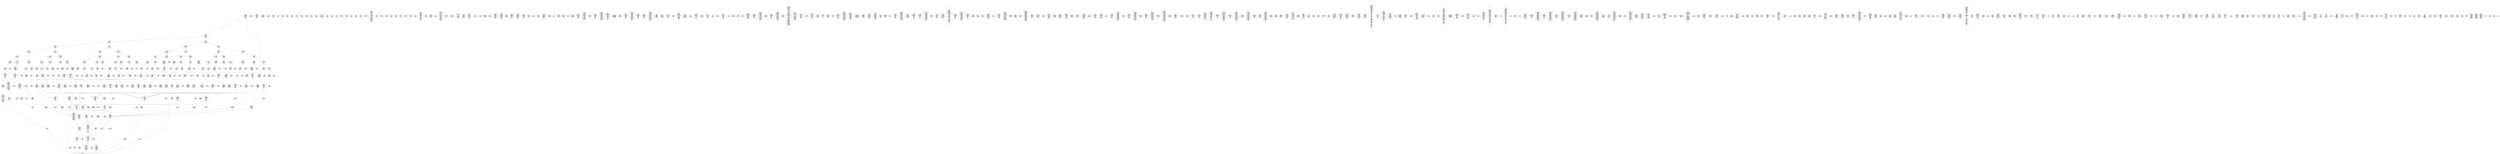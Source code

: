 /* Generated by GvGen v.1.0 (https://www.github.com/stricaud/gvgen) */

digraph G {
compound=true;
   node1 [label="[anywhere]"];
   node2 [label="# 0x0
PUSHX Data
PUSHX Data
MSTORE
PUSHX LogicData
CALLDATASIZE
LT
PUSHX Data
JUMPI
"];
   node3 [label="# 0xd
PUSHX Data
CALLDATALOAD
PUSHX BitData
SHR
PUSHX LogicData
GT
PUSHX Data
JUMPI
"];
   node4 [label="# 0x1e
PUSHX LogicData
GT
PUSHX Data
JUMPI
"];
   node5 [label="# 0x29
PUSHX LogicData
GT
PUSHX Data
JUMPI
"];
   node6 [label="# 0x34
PUSHX LogicData
GT
PUSHX Data
JUMPI
"];
   node7 [label="# 0x3f
PUSHX LogicData
EQ
PUSHX Data
JUMPI
"];
   node8 [label="# 0x4a
PUSHX LogicData
EQ
PUSHX Data
JUMPI
"];
   node9 [label="# 0x55
PUSHX LogicData
EQ
PUSHX Data
JUMPI
"];
   node10 [label="# 0x60
PUSHX Data
REVERT
"];
   node11 [label="# 0x64
JUMPDEST
PUSHX LogicData
EQ
PUSHX Data
JUMPI
"];
   node12 [label="# 0x70
PUSHX LogicData
EQ
PUSHX Data
JUMPI
"];
   node13 [label="# 0x7b
PUSHX Data
REVERT
"];
   node14 [label="# 0x7f
JUMPDEST
PUSHX LogicData
GT
PUSHX Data
JUMPI
"];
   node15 [label="# 0x8b
PUSHX LogicData
EQ
PUSHX Data
JUMPI
"];
   node16 [label="# 0x96
PUSHX LogicData
EQ
PUSHX Data
JUMPI
"];
   node17 [label="# 0xa1
PUSHX LogicData
EQ
PUSHX Data
JUMPI
"];
   node18 [label="# 0xac
PUSHX Data
REVERT
"];
   node19 [label="# 0xb0
JUMPDEST
PUSHX LogicData
EQ
PUSHX Data
JUMPI
"];
   node20 [label="# 0xbc
PUSHX LogicData
EQ
PUSHX Data
JUMPI
"];
   node21 [label="# 0xc7
PUSHX Data
REVERT
"];
   node22 [label="# 0xcb
JUMPDEST
PUSHX LogicData
GT
PUSHX Data
JUMPI
"];
   node23 [label="# 0xd7
PUSHX LogicData
GT
PUSHX Data
JUMPI
"];
   node24 [label="# 0xe2
PUSHX LogicData
EQ
PUSHX Data
JUMPI
"];
   node25 [label="# 0xed
PUSHX LogicData
EQ
PUSHX Data
JUMPI
"];
   node26 [label="# 0xf8
PUSHX LogicData
EQ
PUSHX Data
JUMPI
"];
   node27 [label="# 0x103
PUSHX Data
REVERT
"];
   node28 [label="# 0x107
JUMPDEST
PUSHX LogicData
EQ
PUSHX Data
JUMPI
"];
   node29 [label="# 0x113
PUSHX LogicData
EQ
PUSHX Data
JUMPI
"];
   node30 [label="# 0x11e
PUSHX Data
REVERT
"];
   node31 [label="# 0x122
JUMPDEST
PUSHX LogicData
GT
PUSHX Data
JUMPI
"];
   node32 [label="# 0x12e
PUSHX LogicData
EQ
PUSHX Data
JUMPI
"];
   node33 [label="# 0x139
PUSHX LogicData
EQ
PUSHX Data
JUMPI
"];
   node34 [label="# 0x144
PUSHX LogicData
EQ
PUSHX Data
JUMPI
"];
   node35 [label="# 0x14f
PUSHX Data
REVERT
"];
   node36 [label="# 0x153
JUMPDEST
PUSHX LogicData
EQ
PUSHX Data
JUMPI
"];
   node37 [label="# 0x15f
PUSHX LogicData
EQ
PUSHX Data
JUMPI
"];
   node38 [label="# 0x16a
PUSHX Data
REVERT
"];
   node39 [label="# 0x16e
JUMPDEST
PUSHX LogicData
GT
PUSHX Data
JUMPI
"];
   node40 [label="# 0x17a
PUSHX LogicData
GT
PUSHX Data
JUMPI
"];
   node41 [label="# 0x185
PUSHX LogicData
GT
PUSHX Data
JUMPI
"];
   node42 [label="# 0x190
PUSHX LogicData
EQ
PUSHX Data
JUMPI
"];
   node43 [label="# 0x19b
PUSHX LogicData
EQ
PUSHX Data
JUMPI
"];
   node44 [label="# 0x1a6
PUSHX LogicData
EQ
PUSHX Data
JUMPI
"];
   node45 [label="# 0x1b1
PUSHX Data
REVERT
"];
   node46 [label="# 0x1b5
JUMPDEST
PUSHX LogicData
EQ
PUSHX Data
JUMPI
"];
   node47 [label="# 0x1c1
PUSHX LogicData
EQ
PUSHX Data
JUMPI
"];
   node48 [label="# 0x1cc
PUSHX Data
REVERT
"];
   node49 [label="# 0x1d0
JUMPDEST
PUSHX LogicData
GT
PUSHX Data
JUMPI
"];
   node50 [label="# 0x1dc
PUSHX LogicData
EQ
PUSHX Data
JUMPI
"];
   node51 [label="# 0x1e7
PUSHX LogicData
EQ
PUSHX Data
JUMPI
"];
   node52 [label="# 0x1f2
PUSHX LogicData
EQ
PUSHX Data
JUMPI
"];
   node53 [label="# 0x1fd
PUSHX Data
REVERT
"];
   node54 [label="# 0x201
JUMPDEST
PUSHX LogicData
EQ
PUSHX Data
JUMPI
"];
   node55 [label="# 0x20d
PUSHX LogicData
EQ
PUSHX Data
JUMPI
"];
   node56 [label="# 0x218
PUSHX Data
REVERT
"];
   node57 [label="# 0x21c
JUMPDEST
PUSHX LogicData
GT
PUSHX Data
JUMPI
"];
   node58 [label="# 0x228
PUSHX LogicData
GT
PUSHX Data
JUMPI
"];
   node59 [label="# 0x233
PUSHX LogicData
EQ
PUSHX Data
JUMPI
"];
   node60 [label="# 0x23e
PUSHX LogicData
EQ
PUSHX Data
JUMPI
"];
   node61 [label="# 0x249
PUSHX LogicData
EQ
PUSHX Data
JUMPI
"];
   node62 [label="# 0x254
PUSHX Data
REVERT
"];
   node63 [label="# 0x258
JUMPDEST
PUSHX LogicData
EQ
PUSHX Data
JUMPI
"];
   node64 [label="# 0x264
PUSHX LogicData
EQ
PUSHX Data
JUMPI
"];
   node65 [label="# 0x26f
PUSHX Data
REVERT
"];
   node66 [label="# 0x273
JUMPDEST
PUSHX LogicData
EQ
PUSHX Data
JUMPI
"];
   node67 [label="# 0x27f
PUSHX LogicData
EQ
PUSHX Data
JUMPI
"];
   node68 [label="# 0x28a
PUSHX LogicData
EQ
PUSHX Data
JUMPI
"];
   node69 [label="# 0x295
PUSHX LogicData
EQ
PUSHX Data
JUMPI
"];
   node70 [label="# 0x2a0
JUMPDEST
PUSHX Data
REVERT
"];
   node71 [label="# 0x2a5
JUMPDEST
CALLVALUE
ISZERO
PUSHX Data
JUMPI
"];
   node72 [label="# 0x2ad
PUSHX Data
REVERT
"];
   node73 [label="# 0x2b1
JUMPDEST
PUSHX Data
PUSHX Data
CALLDATASIZE
PUSHX Data
PUSHX Data
JUMP
"];
   node74 [label="# 0x2c0
JUMPDEST
PUSHX Data
JUMP
"];
   node75 [label="# 0x2c5
JUMPDEST
PUSHX MemData
MLOAD
ISZERO
ISZERO
MSTORE
PUSHX ArithData
ADD
"];
   node76 [label="# 0x2d1
JUMPDEST
PUSHX MemData
MLOAD
SUB
RETURN
"];
   node77 [label="# 0x2da
JUMPDEST
CALLVALUE
ISZERO
PUSHX Data
JUMPI
"];
   node78 [label="# 0x2e2
PUSHX Data
REVERT
"];
   node79 [label="# 0x2e6
JUMPDEST
PUSHX Data
PUSHX Data
JUMP
"];
   node80 [label="# 0x2ef
JUMPDEST
PUSHX MemData
MLOAD
PUSHX Data
PUSHX Data
JUMP
"];
   node81 [label="# 0x2fc
JUMPDEST
CALLVALUE
ISZERO
PUSHX Data
JUMPI
"];
   node82 [label="# 0x304
PUSHX Data
REVERT
"];
   node83 [label="# 0x308
JUMPDEST
PUSHX Data
PUSHX Data
CALLDATASIZE
PUSHX Data
PUSHX Data
JUMP
"];
   node84 [label="# 0x317
JUMPDEST
PUSHX Data
JUMP
"];
   node85 [label="# 0x31c
JUMPDEST
PUSHX MemData
MLOAD
PUSHX BitData
AND
MSTORE
PUSHX ArithData
ADD
PUSHX Data
JUMP
"];
   node86 [label="# 0x341
JUMPDEST
CALLVALUE
ISZERO
PUSHX Data
JUMPI
"];
   node87 [label="# 0x349
PUSHX Data
REVERT
"];
   node88 [label="# 0x34d
JUMPDEST
PUSHX Data
PUSHX Data
CALLDATASIZE
PUSHX Data
PUSHX Data
JUMP
"];
   node89 [label="# 0x35c
JUMPDEST
PUSHX Data
JUMP
"];
   node90 [label="# 0x361
JUMPDEST
STOP
"];
   node91 [label="# 0x363
JUMPDEST
PUSHX Data
PUSHX Data
CALLDATASIZE
PUSHX Data
PUSHX Data
JUMP
"];
   node92 [label="# 0x371
JUMPDEST
PUSHX Data
JUMP
"];
   node93 [label="# 0x376
JUMPDEST
CALLVALUE
ISZERO
PUSHX Data
JUMPI
"];
   node94 [label="# 0x37e
PUSHX Data
REVERT
"];
   node95 [label="# 0x382
JUMPDEST
PUSHX StorData
SLOAD
PUSHX StorData
SLOAD
SUB
"];
   node96 [label="# 0x38b
JUMPDEST
PUSHX MemData
MLOAD
MSTORE
PUSHX ArithData
ADD
PUSHX Data
JUMP
"];
   node97 [label="# 0x399
JUMPDEST
CALLVALUE
ISZERO
PUSHX Data
JUMPI
"];
   node98 [label="# 0x3a1
PUSHX Data
REVERT
"];
   node99 [label="# 0x3a5
JUMPDEST
PUSHX Data
PUSHX Data
CALLDATASIZE
PUSHX Data
PUSHX Data
JUMP
"];
   node100 [label="# 0x3b4
JUMPDEST
PUSHX Data
JUMP
"];
   node101 [label="# 0x3b9
JUMPDEST
CALLVALUE
ISZERO
PUSHX Data
JUMPI
"];
   node102 [label="# 0x3c1
PUSHX Data
REVERT
"];
   node103 [label="# 0x3c5
JUMPDEST
PUSHX Data
PUSHX Data
CALLDATASIZE
PUSHX Data
PUSHX Data
JUMP
"];
   node104 [label="# 0x3d4
JUMPDEST
PUSHX Data
JUMP
"];
   node105 [label="# 0x3d9
JUMPDEST
CALLVALUE
ISZERO
PUSHX Data
JUMPI
"];
   node106 [label="# 0x3e1
PUSHX Data
REVERT
"];
   node107 [label="# 0x3e5
JUMPDEST
PUSHX Data
PUSHX Data
CALLDATASIZE
PUSHX Data
PUSHX Data
JUMP
"];
   node108 [label="# 0x3f4
JUMPDEST
PUSHX Data
JUMP
"];
   node109 [label="# 0x3f9
JUMPDEST
CALLVALUE
ISZERO
PUSHX Data
JUMPI
"];
   node110 [label="# 0x401
PUSHX Data
REVERT
"];
   node111 [label="# 0x405
JUMPDEST
PUSHX Data
PUSHX Data
CALLDATASIZE
PUSHX Data
PUSHX Data
JUMP
"];
   node112 [label="# 0x414
JUMPDEST
PUSHX Data
JUMP
"];
   node113 [label="# 0x419
JUMPDEST
CALLVALUE
ISZERO
PUSHX Data
JUMPI
"];
   node114 [label="# 0x421
PUSHX Data
REVERT
"];
   node115 [label="# 0x425
JUMPDEST
PUSHX Data
PUSHX Data
CALLDATASIZE
PUSHX Data
PUSHX Data
JUMP
"];
   node116 [label="# 0x434
JUMPDEST
PUSHX Data
JUMP
"];
   node117 [label="# 0x439
JUMPDEST
CALLVALUE
ISZERO
PUSHX Data
JUMPI
"];
   node118 [label="# 0x441
PUSHX Data
REVERT
"];
   node119 [label="# 0x445
JUMPDEST
PUSHX Data
PUSHX Data
CALLDATASIZE
PUSHX Data
PUSHX Data
JUMP
"];
   node120 [label="# 0x454
JUMPDEST
PUSHX Data
JUMP
"];
   node121 [label="# 0x459
JUMPDEST
CALLVALUE
ISZERO
PUSHX Data
JUMPI
"];
   node122 [label="# 0x461
PUSHX Data
REVERT
"];
   node123 [label="# 0x465
JUMPDEST
PUSHX Data
PUSHX Data
CALLDATASIZE
PUSHX Data
PUSHX Data
JUMP
"];
   node124 [label="# 0x474
JUMPDEST
PUSHX Data
JUMP
"];
   node125 [label="# 0x479
JUMPDEST
PUSHX MemData
MLOAD
PUSHX Data
PUSHX Data
JUMP
"];
   node126 [label="# 0x486
JUMPDEST
CALLVALUE
ISZERO
PUSHX Data
JUMPI
"];
   node127 [label="# 0x48e
PUSHX Data
REVERT
"];
   node128 [label="# 0x492
JUMPDEST
PUSHX Data
PUSHX Data
CALLDATASIZE
PUSHX Data
PUSHX Data
JUMP
"];
   node129 [label="# 0x4a1
JUMPDEST
PUSHX Data
JUMP
"];
   node130 [label="# 0x4a6
JUMPDEST
CALLVALUE
ISZERO
PUSHX Data
JUMPI
"];
   node131 [label="# 0x4ae
PUSHX Data
REVERT
"];
   node132 [label="# 0x4b2
JUMPDEST
PUSHX Data
PUSHX Data
CALLDATASIZE
PUSHX Data
PUSHX Data
JUMP
"];
   node133 [label="# 0x4c1
JUMPDEST
PUSHX Data
JUMP
"];
   node134 [label="# 0x4c6
JUMPDEST
CALLVALUE
ISZERO
PUSHX Data
JUMPI
"];
   node135 [label="# 0x4ce
PUSHX Data
REVERT
"];
   node136 [label="# 0x4d2
JUMPDEST
PUSHX Data
PUSHX Data
CALLDATASIZE
PUSHX Data
PUSHX Data
JUMP
"];
   node137 [label="# 0x4e1
JUMPDEST
PUSHX Data
JUMP
"];
   node138 [label="# 0x4e6
JUMPDEST
CALLVALUE
ISZERO
PUSHX Data
JUMPI
"];
   node139 [label="# 0x4ee
PUSHX Data
REVERT
"];
   node140 [label="# 0x4f2
JUMPDEST
PUSHX Data
PUSHX Data
CALLDATASIZE
PUSHX Data
PUSHX Data
JUMP
"];
   node141 [label="# 0x501
JUMPDEST
PUSHX Data
JUMP
"];
   node142 [label="# 0x506
JUMPDEST
CALLVALUE
ISZERO
PUSHX Data
JUMPI
"];
   node143 [label="# 0x50e
PUSHX Data
REVERT
"];
   node144 [label="# 0x512
JUMPDEST
PUSHX Data
PUSHX Data
CALLDATASIZE
PUSHX Data
PUSHX Data
JUMP
"];
   node145 [label="# 0x521
JUMPDEST
PUSHX Data
JUMP
"];
   node146 [label="# 0x526
JUMPDEST
CALLVALUE
ISZERO
PUSHX Data
JUMPI
"];
   node147 [label="# 0x52e
PUSHX Data
REVERT
"];
   node148 [label="# 0x532
JUMPDEST
PUSHX Data
PUSHX Data
CALLDATASIZE
PUSHX Data
PUSHX Data
JUMP
"];
   node149 [label="# 0x541
JUMPDEST
PUSHX Data
JUMP
"];
   node150 [label="# 0x546
JUMPDEST
CALLVALUE
ISZERO
PUSHX Data
JUMPI
"];
   node151 [label="# 0x54e
PUSHX Data
REVERT
"];
   node152 [label="# 0x552
JUMPDEST
PUSHX Data
PUSHX Data
CALLDATASIZE
PUSHX Data
PUSHX Data
JUMP
"];
   node153 [label="# 0x561
JUMPDEST
PUSHX Data
JUMP
"];
   node154 [label="# 0x566
JUMPDEST
CALLVALUE
ISZERO
PUSHX Data
JUMPI
"];
   node155 [label="# 0x56e
PUSHX Data
REVERT
"];
   node156 [label="# 0x572
JUMPDEST
PUSHX Data
PUSHX Data
CALLDATASIZE
PUSHX Data
PUSHX Data
JUMP
"];
   node157 [label="# 0x581
JUMPDEST
PUSHX Data
JUMP
"];
   node158 [label="# 0x586
JUMPDEST
CALLVALUE
ISZERO
PUSHX Data
JUMPI
"];
   node159 [label="# 0x58e
PUSHX Data
REVERT
"];
   node160 [label="# 0x592
JUMPDEST
PUSHX Data
PUSHX Data
JUMP
"];
   node161 [label="# 0x59b
JUMPDEST
PUSHX Data
PUSHX Data
CALLDATASIZE
PUSHX Data
PUSHX Data
JUMP
"];
   node162 [label="# 0x5a9
JUMPDEST
PUSHX Data
JUMP
"];
   node163 [label="# 0x5ae
JUMPDEST
CALLVALUE
ISZERO
PUSHX Data
JUMPI
"];
   node164 [label="# 0x5b6
PUSHX Data
REVERT
"];
   node165 [label="# 0x5ba
JUMPDEST
PUSHX Data
PUSHX Data
JUMP
"];
   node166 [label="# 0x5c3
JUMPDEST
PUSHX Data
MLOAD
MSTORE
PUSHX ArithData
ADD
MSTORE
ADD
MSTORE
PUSHX ArithData
ADD
MSTORE
PUSHX ArithData
ADD
MSTORE
PUSHX ArithData
ADD
MSTORE
PUSHX ArithData
ADD
MSTORE
PUSHX ArithData
ADD
PUSHX Data
JUMP
"];
   node167 [label="# 0x5f8
JUMPDEST
CALLVALUE
ISZERO
PUSHX Data
JUMPI
"];
   node168 [label="# 0x600
PUSHX Data
REVERT
"];
   node169 [label="# 0x604
JUMPDEST
PUSHX Data
PUSHX Data
CALLDATASIZE
PUSHX Data
PUSHX Data
JUMP
"];
   node170 [label="# 0x613
JUMPDEST
PUSHX Data
JUMP
"];
   node171 [label="# 0x618
JUMPDEST
CALLVALUE
ISZERO
PUSHX Data
JUMPI
"];
   node172 [label="# 0x620
PUSHX Data
REVERT
"];
   node173 [label="# 0x624
JUMPDEST
PUSHX StorData
SLOAD
PUSHX BitData
AND
PUSHX Data
JUMP
"];
   node174 [label="# 0x643
JUMPDEST
CALLVALUE
ISZERO
PUSHX Data
JUMPI
"];
   node175 [label="# 0x64b
PUSHX Data
REVERT
"];
   node176 [label="# 0x64f
JUMPDEST
PUSHX Data
PUSHX Data
JUMP
"];
   node177 [label="# 0x658
JUMPDEST
CALLVALUE
ISZERO
PUSHX Data
JUMPI
"];
   node178 [label="# 0x660
PUSHX Data
REVERT
"];
   node179 [label="# 0x664
JUMPDEST
PUSHX Data
PUSHX Data
CALLDATASIZE
PUSHX Data
PUSHX Data
JUMP
"];
   node180 [label="# 0x673
JUMPDEST
PUSHX Data
JUMP
"];
   node181 [label="# 0x678
JUMPDEST
CALLVALUE
ISZERO
PUSHX Data
JUMPI
"];
   node182 [label="# 0x680
PUSHX Data
REVERT
"];
   node183 [label="# 0x684
JUMPDEST
PUSHX Data
PUSHX Data
CALLDATASIZE
PUSHX Data
PUSHX Data
JUMP
"];
   node184 [label="# 0x693
JUMPDEST
PUSHX Data
JUMP
"];
   node185 [label="# 0x698
JUMPDEST
CALLVALUE
ISZERO
PUSHX Data
JUMPI
"];
   node186 [label="# 0x6a0
PUSHX Data
REVERT
"];
   node187 [label="# 0x6a4
JUMPDEST
PUSHX Data
PUSHX Data
CALLDATASIZE
PUSHX Data
PUSHX Data
JUMP
"];
   node188 [label="# 0x6b3
JUMPDEST
PUSHX Data
JUMP
"];
   node189 [label="# 0x6b8
JUMPDEST
CALLVALUE
ISZERO
PUSHX Data
JUMPI
"];
   node190 [label="# 0x6c0
PUSHX Data
REVERT
"];
   node191 [label="# 0x6c4
JUMPDEST
PUSHX Data
PUSHX Data
CALLDATASIZE
PUSHX Data
PUSHX Data
JUMP
"];
   node192 [label="# 0x6d3
JUMPDEST
PUSHX Data
JUMP
"];
   node193 [label="# 0x6d8
JUMPDEST
CALLVALUE
ISZERO
PUSHX Data
JUMPI
"];
   node194 [label="# 0x6e0
PUSHX Data
REVERT
"];
   node195 [label="# 0x6e4
JUMPDEST
PUSHX Data
PUSHX Data
CALLDATASIZE
PUSHX Data
PUSHX Data
JUMP
"];
   node196 [label="# 0x6f3
JUMPDEST
PUSHX Data
JUMP
"];
   node197 [label="# 0x6f8
JUMPDEST
CALLVALUE
ISZERO
PUSHX Data
JUMPI
"];
   node198 [label="# 0x700
PUSHX Data
REVERT
"];
   node199 [label="# 0x704
JUMPDEST
PUSHX Data
PUSHX Data
JUMP
"];
   node200 [label="# 0x70d
JUMPDEST
CALLVALUE
ISZERO
PUSHX Data
JUMPI
"];
   node201 [label="# 0x715
PUSHX Data
REVERT
"];
   node202 [label="# 0x719
JUMPDEST
PUSHX Data
PUSHX Data
CALLDATASIZE
PUSHX Data
PUSHX Data
JUMP
"];
   node203 [label="# 0x728
JUMPDEST
PUSHX Data
JUMP
"];
   node204 [label="# 0x72d
JUMPDEST
CALLVALUE
ISZERO
PUSHX Data
JUMPI
"];
   node205 [label="# 0x735
PUSHX Data
REVERT
"];
   node206 [label="# 0x739
JUMPDEST
PUSHX Data
PUSHX Data
CALLDATASIZE
PUSHX Data
PUSHX Data
JUMP
"];
   node207 [label="# 0x748
JUMPDEST
PUSHX Data
JUMP
"];
   node208 [label="# 0x74d
JUMPDEST
CALLVALUE
ISZERO
PUSHX Data
JUMPI
"];
   node209 [label="# 0x755
PUSHX Data
REVERT
"];
   node210 [label="# 0x759
JUMPDEST
PUSHX Data
PUSHX StorData
SLOAD
JUMP
"];
   node211 [label="# 0x763
JUMPDEST
CALLVALUE
ISZERO
PUSHX Data
JUMPI
"];
   node212 [label="# 0x76b
PUSHX Data
REVERT
"];
   node213 [label="# 0x76f
JUMPDEST
PUSHX Data
PUSHX Data
CALLDATASIZE
PUSHX Data
PUSHX Data
JUMP
"];
   node214 [label="# 0x77e
JUMPDEST
PUSHX Data
JUMP
"];
   node215 [label="# 0x783
JUMPDEST
CALLVALUE
ISZERO
PUSHX Data
JUMPI
"];
   node216 [label="# 0x78b
PUSHX Data
REVERT
"];
   node217 [label="# 0x78f
JUMPDEST
PUSHX Data
PUSHX Data
CALLDATASIZE
PUSHX Data
PUSHX Data
JUMP
"];
   node218 [label="# 0x79e
JUMPDEST
PUSHX BitData
AND
PUSHX Data
MSTORE
PUSHX Data
PUSHX Data
MSTORE
PUSHX Data
SHA3
AND
MSTORE
MSTORE
SHA3
SLOAD
PUSHX BitData
AND
JUMP
"];
   node219 [label="# 0x7d9
JUMPDEST
CALLVALUE
ISZERO
PUSHX Data
JUMPI
"];
   node220 [label="# 0x7e1
PUSHX Data
REVERT
"];
   node221 [label="# 0x7e5
JUMPDEST
PUSHX Data
PUSHX Data
CALLDATASIZE
PUSHX Data
PUSHX Data
JUMP
"];
   node222 [label="# 0x7f4
JUMPDEST
PUSHX Data
JUMP
"];
   node223 [label="# 0x7f9
JUMPDEST
PUSHX Data
PUSHX Data
PUSHX Data
JUMP
"];
   node224 [label="# 0x804
JUMPDEST
JUMP
"];
   node225 [label="# 0x80a
JUMPDEST
PUSHX Data
PUSHX StorData
SLOAD
PUSHX Data
PUSHX Data
JUMP
"];
   node226 [label="# 0x819
JUMPDEST
PUSHX ArithData
ADD
PUSHX ArithData
DIV
MUL
PUSHX ArithData
ADD
PUSHX MemData
MLOAD
ADD
PUSHX Data
MSTORE
MSTORE
PUSHX ArithData
ADD
SLOAD
PUSHX Data
PUSHX Data
JUMP
"];
   node227 [label="# 0x845
JUMPDEST
ISZERO
PUSHX Data
JUMPI
"];
   node228 [label="# 0x84c
PUSHX LogicData
LT
PUSHX Data
JUMPI
"];
   node229 [label="# 0x854
PUSHX ArithData
SLOAD
DIV
MUL
MSTORE
PUSHX ArithData
ADD
PUSHX Data
JUMP
"];
   node230 [label="# 0x867
JUMPDEST
ADD
PUSHX Data
MSTORE
PUSHX Data
PUSHX Data
SHA3
"];
   node231 [label="# 0x875
JUMPDEST
SLOAD
MSTORE
PUSHX ArithData
ADD
PUSHX ArithData
ADD
GT
PUSHX Data
JUMPI
"];
   node232 [label="# 0x889
SUB
PUSHX BitData
AND
ADD
"];
   node233 [label="# 0x892
JUMPDEST
JUMP
"];
   node234 [label="# 0x89c
JUMPDEST
PUSHX Data
PUSHX Data
PUSHX Data
JUMP
"];
   node235 [label="# 0x8a7
JUMPDEST
PUSHX Data
JUMPI
"];
   node236 [label="# 0x8ac
PUSHX MemData
MLOAD
PUSHX Data
MSTORE
PUSHX ArithData
ADD
PUSHX MemData
MLOAD
SUB
REVERT
"];
   node237 [label="# 0x8dd
JUMPDEST
PUSHX Data
MSTORE
PUSHX Data
PUSHX Data
MSTORE
PUSHX Data
SHA3
SLOAD
PUSHX BitData
AND
JUMP
"];
   node238 [label="# 0x906
JUMPDEST
PUSHX Data
PUSHX Data
PUSHX Data
JUMP
"];
   node239 [label="# 0x911
JUMPDEST
PUSHX BitData
AND
PUSHX BitData
AND
EQ
ISZERO
PUSHX Data
JUMPI
"];
   node240 [label="# 0x948
PUSHX MemData
MLOAD
PUSHX Data
MSTORE
PUSHX ArithData
ADD
PUSHX MemData
MLOAD
SUB
REVERT
"];
   node241 [label="# 0x979
JUMPDEST
CALLER
PUSHX BitData
AND
EQ
ISZERO
PUSHX Data
JUMPI
"];
   node242 [label="# 0x99a
PUSHX Data
CALLER
PUSHX Data
JUMP
"];
   node243 [label="# 0x9a4
JUMPDEST
ISZERO
"];
   node244 [label="# 0x9a6
JUMPDEST
ISZERO
PUSHX Data
JUMPI
"];
   node245 [label="# 0x9ac
PUSHX MemData
MLOAD
PUSHX Data
MSTORE
PUSHX ArithData
ADD
PUSHX MemData
MLOAD
SUB
REVERT
"];
   node246 [label="# 0x9dd
JUMPDEST
PUSHX Data
PUSHX Data
JUMP
"];
   node247 [label="# 0x9e8
JUMPDEST
JUMP
"];
   node248 [label="# 0x9ed
JUMPDEST
CALLER
PUSHX Data
PUSHX Data
JUMP
"];
   node249 [label="# 0x9f8
JUMPDEST
PUSHX Data
PUSHX Data
JUMP
"];
   node250 [label="# 0xa02
JUMPDEST
JUMP
"];
   node251 [label="# 0xa06
JUMPDEST
PUSHX Data
PUSHX Data
PUSHX Data
JUMP
"];
   node252 [label="# 0xa11
JUMPDEST
PUSHX StorData
SLOAD
PUSHX BitData
AND
CALLER
EQ
PUSHX Data
JUMPI
"];
   node253 [label="# 0xa31
PUSHX MemData
MLOAD
PUSHX Data
MSTORE
PUSHX Data
PUSHX ArithData
ADD
MSTORE
PUSHX ArithData
ADD
MSTORE
PUSHX Data
PUSHX ArithData
ADD
MSTORE
PUSHX ArithData
ADD
"];
   node254 [label="# 0xa8e
JUMPDEST
PUSHX MemData
MLOAD
SUB
REVERT
"];
   node255 [label="# 0xa97
JUMPDEST
PUSHX Data
SSTORE
JUMP
"];
   node256 [label="# 0xa9c
JUMPDEST
PUSHX StorData
SLOAD
PUSHX BitData
AND
CALLER
EQ
PUSHX Data
JUMPI
"];
   node257 [label="# 0xabc
PUSHX MemData
MLOAD
PUSHX Data
MSTORE
PUSHX Data
PUSHX ArithData
ADD
MSTORE
PUSHX ArithData
ADD
MSTORE
PUSHX Data
PUSHX ArithData
ADD
MSTORE
PUSHX ArithData
ADD
PUSHX Data
JUMP
"];
   node258 [label="# 0xb1d
JUMPDEST
PUSHX MemData
MLOAD
PUSHX BitData
AND
ISZERO
PUSHX ArithData
MUL
PUSHX Data
CALL
ISZERO
ISZERO
PUSHX Data
JUMPI
"];
   node259 [label="# 0xb57
RETURNDATASIZE
PUSHX Data
RETURNDATACOPY
RETURNDATASIZE
PUSHX Data
REVERT
"];
   node260 [label="# 0xb60
JUMPDEST
PUSHX Data
PUSHX Data
JUMP
"];
   node261 [label="# 0xb6b
JUMPDEST
PUSHX StorData
SLOAD
PUSHX BitData
AND
CALLER
EQ
PUSHX Data
JUMPI
"];
   node262 [label="# 0xb8b
PUSHX MemData
MLOAD
PUSHX Data
MSTORE
PUSHX Data
PUSHX ArithData
ADD
MSTORE
PUSHX ArithData
ADD
MSTORE
PUSHX Data
PUSHX ArithData
ADD
MSTORE
PUSHX ArithData
ADD
PUSHX Data
JUMP
"];
   node263 [label="# 0xbec
JUMPDEST
PUSHX StorData
SLOAD
PUSHX BitData
AND
ISZERO
ISZERO
OR
SSTORE
JUMP
"];
   node264 [label="# 0xc1d
JUMPDEST
PUSHX StorData
SLOAD
PUSHX BitData
AND
CALLER
EQ
PUSHX Data
JUMPI
"];
   node265 [label="# 0xc3d
PUSHX MemData
MLOAD
PUSHX Data
MSTORE
PUSHX Data
PUSHX ArithData
ADD
MSTORE
PUSHX ArithData
ADD
MSTORE
PUSHX Data
PUSHX ArithData
ADD
MSTORE
PUSHX ArithData
ADD
PUSHX Data
JUMP
"];
   node266 [label="# 0xc9e
JUMPDEST
MLOAD
PUSHX Data
PUSHX Data
PUSHX ArithData
ADD
PUSHX Data
JUMP
"];
   node267 [label="# 0xcb1
JUMPDEST
PUSHX Data
PUSHX Data
PUSHX Data
PUSHX Data
JUMP
"];
   node268 [label="# 0xcbe
JUMPDEST
PUSHX LogicData
GT
ISZERO
PUSHX Data
JUMPI
"];
   node269 [label="# 0xcd2
PUSHX Data
PUSHX Data
JUMP
"];
   node270 [label="# 0xcd9
JUMPDEST
PUSHX MemData
MLOAD
MSTORE
PUSHX ArithData
MUL
PUSHX ArithData
ADD
ADD
PUSHX Data
MSTORE
ISZERO
PUSHX Data
JUMPI
"];
   node271 [label="# 0xcf3
PUSHX ArithData
ADD
PUSHX ArithData
MUL
CALLDATASIZE
CALLDATACOPY
ADD
"];
   node272 [label="# 0xd02
JUMPDEST
PUSHX Data
"];
   node273 [label="# 0xd09
JUMPDEST
PUSHX StorData
SLOAD
PUSHX StorData
SLOAD
SUB
LT
ISZERO
PUSHX Data
JUMPI
"];
   node274 [label="# 0xd18
PUSHX BitData
AND
PUSHX Data
PUSHX Data
JUMP
"];
   node275 [label="# 0xd37
JUMPDEST
PUSHX BitData
AND
EQ
ISZERO
PUSHX Data
JUMPI
"];
   node276 [label="# 0xd54
MLOAD
LT
PUSHX Data
JUMPI
"];
   node277 [label="# 0xd5f
PUSHX Data
PUSHX Data
JUMP
"];
   node278 [label="# 0xd66
JUMPDEST
PUSHX ArithData
MUL
ADD
ADD
MSTORE
PUSHX Data
PUSHX Data
JUMP
"];
   node279 [label="# 0xd7b
JUMPDEST
"];
   node280 [label="# 0xd7f
JUMPDEST
PUSHX Data
PUSHX Data
JUMP
"];
   node281 [label="# 0xd89
JUMPDEST
PUSHX Data
JUMP
"];
   node282 [label="# 0xd91
JUMPDEST
JUMP
"];
   node283 [label="# 0xd99
JUMPDEST
PUSHX Data
PUSHX MemData
MLOAD
PUSHX ArithData
ADD
PUSHX Data
MSTORE
PUSHX Data
MSTORE
PUSHX Data
JUMP
"];
   node284 [label="# 0xdb4
JUMPDEST
PUSHX StorData
SLOAD
PUSHX BitData
AND
CALLER
EQ
PUSHX Data
JUMPI
"];
   node285 [label="# 0xdd4
PUSHX MemData
MLOAD
PUSHX Data
MSTORE
PUSHX Data
PUSHX ArithData
ADD
MSTORE
PUSHX ArithData
ADD
MSTORE
PUSHX Data
PUSHX ArithData
ADD
MSTORE
PUSHX ArithData
ADD
PUSHX Data
JUMP
"];
   node286 [label="# 0xe35
JUMPDEST
PUSHX Data
PUSHX Data
JUMP
"];
   node287 [label="# 0xe3f
JUMPDEST
PUSHX StorData
SLOAD
PUSHX BitData
AND
CALLER
EQ
PUSHX Data
JUMPI
"];
   node288 [label="# 0xe5f
PUSHX MemData
MLOAD
PUSHX Data
MSTORE
PUSHX Data
PUSHX ArithData
ADD
MSTORE
PUSHX ArithData
ADD
MSTORE
PUSHX Data
PUSHX ArithData
ADD
MSTORE
PUSHX ArithData
ADD
PUSHX Data
JUMP
"];
   node289 [label="# 0xec0
JUMPDEST
PUSHX Data
SSTORE
JUMP
"];
   node290 [label="# 0xec5
JUMPDEST
PUSHX MemData
MLOAD
PUSHX BitData
PUSHX BitData
SHL
AND
PUSHX ArithData
ADD
MSTORE
ADDRESS
SHL
AND
PUSHX ArithData
ADD
MSTORE
PUSHX Data
PUSHX ArithData
ADD
PUSHX MemData
MLOAD
PUSHX ArithData
SUB
SUB
MSTORE
PUSHX Data
MSTORE
MLOAD
PUSHX ArithData
ADD
SHA3
PUSHX Data
PUSHX MemData
MLOAD
PUSHX ArithData
ADD
PUSHX Data
PUSHX Data
MSTORE
PUSHX ArithData
ADD
MSTORE
PUSHX ArithData
ADD
JUMP
"];
   node291 [label="# 0xf5d
JUMPDEST
PUSHX MemData
MLOAD
PUSHX ArithData
SUB
SUB
MSTORE
PUSHX Data
MSTORE
MLOAD
PUSHX ArithData
ADD
SHA3
PUSHX Data
PUSHX Data
PUSHX Data
JUMP
"];
   node292 [label="# 0xf81
JUMPDEST
PUSHX StorData
SLOAD
MLOAD
PUSHX BitData
AND
PUSHX Data
PUSHX Data
JUMPI
"];
   node293 [label="# 0xfaa
PUSHX Data
PUSHX Data
JUMP
"];
   node294 [label="# 0xfb1
JUMPDEST
PUSHX ArithData
MUL
PUSHX ArithData
ADD
ADD
MLOAD
PUSHX BitData
AND
EQ
JUMP
"];
   node295 [label="# 0xfdb
JUMPDEST
PUSHX Data
PUSHX Data
PUSHX Data
JUMP
"];
   node296 [label="# 0xfe7
JUMPDEST
PUSHX BitData
AND
AND
EQ
JUMP
"];
   node297 [label="# 0x100c
JUMPDEST
PUSHX Data
PUSHX Data
PUSHX Data
JUMP
"];
   node298 [label="# 0x1017
JUMPDEST
MLOAD
JUMP
"];
   node299 [label="# 0x101e
JUMPDEST
PUSHX StorData
SLOAD
PUSHX BitData
AND
CALLER
EQ
PUSHX Data
JUMPI
"];
   node300 [label="# 0x103e
PUSHX MemData
MLOAD
PUSHX Data
MSTORE
PUSHX Data
PUSHX ArithData
ADD
MSTORE
PUSHX ArithData
ADD
MSTORE
PUSHX Data
PUSHX ArithData
ADD
MSTORE
PUSHX ArithData
ADD
PUSHX Data
JUMP
"];
   node301 [label="# 0x109f
JUMPDEST
PUSHX MemData
MLOAD
PUSHX BitData
AND
SELFBALANCE
ISZERO
PUSHX ArithData
MUL
PUSHX Data
CALL
ISZERO
ISZERO
PUSHX Data
JUMPI
"];
   node302 [label="# 0x10d8
RETURNDATASIZE
PUSHX Data
RETURNDATACOPY
RETURNDATASIZE
PUSHX Data
REVERT
"];
   node303 [label="# 0x10e1
JUMPDEST
PUSHX Data
PUSHX BitData
AND
PUSHX Data
JUMPI
"];
   node304 [label="# 0x10ff
PUSHX MemData
MLOAD
PUSHX Data
MSTORE
PUSHX ArithData
ADD
PUSHX MemData
MLOAD
SUB
REVERT
"];
   node305 [label="# 0x1130
JUMPDEST
PUSHX BitData
AND
PUSHX Data
MSTORE
PUSHX Data
PUSHX Data
MSTORE
PUSHX Data
SHA3
SLOAD
PUSHX BitData
AND
JUMP
"];
   node306 [label="# 0x1163
JUMPDEST
PUSHX StorData
SLOAD
PUSHX BitData
AND
CALLER
EQ
PUSHX Data
JUMPI
"];
   node307 [label="# 0x1183
PUSHX MemData
MLOAD
PUSHX Data
MSTORE
PUSHX Data
PUSHX ArithData
ADD
MSTORE
PUSHX ArithData
ADD
MSTORE
PUSHX Data
PUSHX ArithData
ADD
MSTORE
PUSHX ArithData
ADD
PUSHX Data
JUMP
"];
   node308 [label="# 0x11e4
JUMPDEST
PUSHX Data
PUSHX Data
PUSHX Data
JUMP
"];
   node309 [label="# 0x11ee
JUMPDEST
JUMP
"];
   node310 [label="# 0x11f0
JUMPDEST
PUSHX Data
CALLER
PUSHX Data
JUMP
"];
   node311 [label="# 0x11fb
JUMPDEST
PUSHX Data
CALLER
PUSHX Data
JUMP
"];
   node312 [label="# 0x1205
JUMPDEST
PUSHX StorData
SLOAD
PUSHX StorData
SLOAD
PUSHX StorData
SLOAD
PUSHX StorData
SLOAD
PUSHX StorData
SLOAD
PUSHX StorData
SLOAD
PUSHX Data
PUSHX Data
PUSHX Data
JUMP
"];
   node313 [label="# 0x1221
JUMPDEST
JUMP
"];
   node314 [label="# 0x122c
JUMPDEST
PUSHX StorData
SLOAD
PUSHX BitData
AND
CALLER
EQ
PUSHX Data
JUMPI
"];
   node315 [label="# 0x124c
PUSHX MemData
MLOAD
PUSHX Data
MSTORE
PUSHX Data
PUSHX ArithData
ADD
MSTORE
PUSHX ArithData
ADD
MSTORE
PUSHX Data
PUSHX ArithData
ADD
MSTORE
PUSHX ArithData
ADD
PUSHX Data
JUMP
"];
   node316 [label="# 0x12ad
JUMPDEST
MLOAD
PUSHX Data
PUSHX Data
PUSHX ArithData
ADD
PUSHX Data
JUMP
"];
   node317 [label="# 0x12c0
JUMPDEST
PUSHX StorData
SLOAD
PUSHX BitData
AND
ISZERO
ISZERO
OR
SSTORE
JUMP
"];
   node318 [label="# 0x12f3
JUMPDEST
PUSHX Data
PUSHX StorData
SLOAD
PUSHX Data
PUSHX Data
JUMP
"];
   node319 [label="# 0x1302
JUMPDEST
PUSHX StorData
SLOAD
PUSHX BitData
AND
CALLER
EQ
PUSHX Data
JUMPI
"];
   node320 [label="# 0x1322
PUSHX MemData
MLOAD
PUSHX Data
MSTORE
PUSHX Data
PUSHX ArithData
ADD
MSTORE
PUSHX ArithData
ADD
MSTORE
PUSHX Data
PUSHX ArithData
ADD
MSTORE
PUSHX ArithData
ADD
PUSHX Data
JUMP
"];
   node321 [label="# 0x1383
JUMPDEST
PUSHX Data
SSTORE
JUMP
"];
   node322 [label="# 0x1388
JUMPDEST
PUSHX BitData
AND
CALLER
EQ
ISZERO
PUSHX Data
JUMPI
"];
   node323 [label="# 0x13a7
PUSHX MemData
MLOAD
PUSHX Data
MSTORE
PUSHX ArithData
ADD
PUSHX MemData
MLOAD
SUB
REVERT
"];
   node324 [label="# 0x13d8
JUMPDEST
CALLER
PUSHX Data
MSTORE
PUSHX Data
PUSHX ArithData
MSTORE
PUSHX MemData
SHA3
PUSHX BitData
AND
MSTORE
MSTORE
SHA3
SLOAD
PUSHX BitData
AND
ISZERO
ISZERO
OR
SSTORE
MLOAD
MSTORE
PUSHX Data
ADD
PUSHX MemData
MLOAD
SUB
LOGX
JUMP
"];
   node325 [label="# 0x146f
JUMPDEST
PUSHX StorData
SLOAD
PUSHX BitData
AND
CALLER
EQ
PUSHX Data
JUMPI
"];
   node326 [label="# 0x148f
PUSHX MemData
MLOAD
PUSHX Data
MSTORE
PUSHX Data
PUSHX ArithData
ADD
MSTORE
PUSHX ArithData
ADD
MSTORE
PUSHX Data
PUSHX ArithData
ADD
MSTORE
PUSHX ArithData
ADD
PUSHX Data
JUMP
"];
   node327 [label="# 0x14f0
JUMPDEST
PUSHX StorData
SLOAD
PUSHX BitData
AND
PUSHX BitData
AND
OR
SSTORE
JUMP
"];
   node328 [label="# 0x1537
JUMPDEST
PUSHX Data
PUSHX Data
JUMP
"];
   node329 [label="# 0x1542
JUMPDEST
PUSHX Data
PUSHX Data
JUMP
"];
   node330 [label="# 0x154e
JUMPDEST
PUSHX Data
JUMPI
"];
   node331 [label="# 0x1553
PUSHX MemData
MLOAD
PUSHX Data
MSTORE
PUSHX ArithData
ADD
PUSHX MemData
MLOAD
SUB
REVERT
"];
   node332 [label="# 0x1584
JUMPDEST
JUMP
"];
   node333 [label="# 0x158a
JUMPDEST
PUSHX StorData
SLOAD
PUSHX BitData
AND
CALLER
EQ
PUSHX Data
JUMPI
"];
   node334 [label="# 0x15aa
PUSHX MemData
MLOAD
PUSHX Data
MSTORE
PUSHX Data
PUSHX ArithData
ADD
MSTORE
PUSHX ArithData
ADD
MSTORE
PUSHX Data
PUSHX ArithData
ADD
MSTORE
PUSHX ArithData
ADD
PUSHX Data
JUMP
"];
   node335 [label="# 0x160b
JUMPDEST
PUSHX Data
SSTORE
JUMP
"];
   node336 [label="# 0x1610
JUMPDEST
PUSHX StorData
SLOAD
PUSHX Data
ISZERO
PUSHX Data
JUMPI
"];
   node337 [label="# 0x161c
PUSHX Data
JUMP
"];
   node338 [label="# 0x1621
JUMPDEST
PUSHX StorData
SLOAD
TIMESTAMP
GT
ISZERO
PUSHX Data
JUMPI
"];
   node339 [label="# 0x162c
PUSHX Data
JUMP
"];
   node340 [label="# 0x1631
JUMPDEST
PUSHX Data
JUMP
"];
   node341 [label="# 0x1637
JUMPDEST
PUSHX Data
PUSHX Data
PUSHX Data
JUMP
"];
   node342 [label="# 0x1642
JUMPDEST
PUSHX Data
JUMPI
"];
   node343 [label="# 0x1647
PUSHX MemData
MLOAD
PUSHX Data
MSTORE
PUSHX Data
PUSHX ArithData
ADD
MSTORE
PUSHX Data
PUSHX ArithData
ADD
MSTORE
PUSHX Data
PUSHX ArithData
ADD
MSTORE
PUSHX Data
PUSHX ArithData
ADD
MSTORE
PUSHX ArithData
ADD
PUSHX Data
JUMP
"];
   node344 [label="# 0x16ce
JUMPDEST
PUSHX StorData
SLOAD
PUSHX BitData
AND
PUSHX Data
JUMPI
"];
   node345 [label="# 0x16d9
PUSHX Data
PUSHX StorData
SLOAD
PUSHX Data
PUSHX Data
JUMP
"];
   node346 [label="# 0x16e7
JUMPDEST
GT
PUSHX Data
JUMPI
"];
   node347 [label="# 0x16ef
PUSHX MemData
MLOAD
PUSHX ArithData
ADD
PUSHX Data
MSTORE
PUSHX Data
MSTORE
PUSHX Data
JUMP
"];
   node348 [label="# 0x1703
JUMPDEST
PUSHX Data
PUSHX Data
PUSHX Data
JUMP
"];
   node349 [label="# 0x170e
JUMPDEST
PUSHX MemData
MLOAD
PUSHX ArithData
ADD
PUSHX Data
PUSHX Data
JUMP
"];
   node350 [label="# 0x171f
JUMPDEST
PUSHX MemData
MLOAD
PUSHX ArithData
SUB
SUB
MSTORE
PUSHX Data
MSTORE
JUMP
"];
   node351 [label="# 0x1734
JUMPDEST
PUSHX Data
PUSHX Data
PUSHX Data
JUMP
"];
   node352 [label="# 0x173e
JUMPDEST
PUSHX LogicData
MLOAD
GT
PUSHX Data
JUMPI
"];
   node353 [label="# 0x174a
PUSHX MemData
MLOAD
PUSHX ArithData
ADD
PUSHX Data
MSTORE
PUSHX Data
MSTORE
PUSHX Data
JUMP
"];
   node354 [label="# 0x175e
JUMPDEST
PUSHX Data
PUSHX Data
JUMP
"];
   node355 [label="# 0x1768
JUMPDEST
PUSHX MemData
MLOAD
PUSHX ArithData
ADD
PUSHX Data
PUSHX Data
JUMP
"];
   node356 [label="# 0x1779
JUMPDEST
PUSHX MemData
MLOAD
PUSHX ArithData
SUB
SUB
MSTORE
PUSHX Data
MSTORE
"];
   node357 [label="# 0x1789
JUMPDEST
JUMP
"];
   node358 [label="# 0x1790
JUMPDEST
PUSHX StorData
SLOAD
PUSHX BitData
AND
CALLER
EQ
PUSHX Data
JUMPI
"];
   node359 [label="# 0x17b0
PUSHX MemData
MLOAD
PUSHX Data
MSTORE
PUSHX Data
PUSHX ArithData
ADD
MSTORE
PUSHX ArithData
ADD
MSTORE
PUSHX Data
PUSHX ArithData
ADD
MSTORE
PUSHX ArithData
ADD
PUSHX Data
JUMP
"];
   node360 [label="# 0x1811
JUMPDEST
PUSHX Data
SSTORE
JUMP
"];
   node361 [label="# 0x1816
JUMPDEST
PUSHX StorData
SLOAD
PUSHX BitData
AND
CALLER
EQ
PUSHX Data
JUMPI
"];
   node362 [label="# 0x1836
PUSHX MemData
MLOAD
PUSHX Data
MSTORE
PUSHX Data
PUSHX ArithData
ADD
MSTORE
PUSHX ArithData
ADD
MSTORE
PUSHX Data
PUSHX ArithData
ADD
MSTORE
PUSHX ArithData
ADD
PUSHX Data
JUMP
"];
   node363 [label="# 0x1897
JUMPDEST
PUSHX Data
SSTORE
JUMP
"];
   node364 [label="# 0x189c
JUMPDEST
PUSHX StorData
SLOAD
PUSHX BitData
AND
CALLER
EQ
PUSHX Data
JUMPI
"];
   node365 [label="# 0x18bc
PUSHX MemData
MLOAD
PUSHX Data
MSTORE
PUSHX Data
PUSHX ArithData
ADD
MSTORE
PUSHX ArithData
ADD
MSTORE
PUSHX Data
PUSHX ArithData
ADD
MSTORE
PUSHX ArithData
ADD
PUSHX Data
JUMP
"];
   node366 [label="# 0x191d
JUMPDEST
PUSHX BitData
AND
PUSHX Data
JUMPI
"];
   node367 [label="# 0x1939
PUSHX MemData
MLOAD
PUSHX Data
MSTORE
PUSHX Data
PUSHX ArithData
ADD
MSTORE
PUSHX Data
PUSHX ArithData
ADD
MSTORE
PUSHX Data
PUSHX ArithData
ADD
MSTORE
PUSHX Data
PUSHX ArithData
ADD
MSTORE
PUSHX ArithData
ADD
PUSHX Data
JUMP
"];
   node368 [label="# 0x19c0
JUMPDEST
PUSHX Data
PUSHX Data
JUMP
"];
   node369 [label="# 0x19c9
JUMPDEST
JUMP
"];
   node370 [label="# 0x19cc
JUMPDEST
PUSHX Data
PUSHX BitData
AND
PUSHX LogicData
EQ
PUSHX Data
JUMPI
"];
   node371 [label="# 0x1a19
PUSHX BitData
AND
PUSHX LogicData
EQ
"];
   node372 [label="# 0x1a5f
JUMPDEST
PUSHX Data
JUMPI
"];
   node373 [label="# 0x1a65
PUSHX LogicData
PUSHX BitData
AND
EQ
PUSHX Data
JUMP
"];
   node374 [label="# 0x1aaf
JUMPDEST
PUSHX StorData
SLOAD
LT
ISZERO
PUSHX Data
JUMPI
"];
   node375 [label="# 0x1abc
PUSHX Data
MSTORE
PUSHX Data
PUSHX Data
MSTORE
PUSHX Data
SHA3
SLOAD
PUSHX Data
DIV
PUSHX BitData
AND
ISZERO
JUMP
"];
   node376 [label="# 0x1af3
JUMPDEST
PUSHX Data
MSTORE
PUSHX Data
PUSHX Data
MSTORE
PUSHX MemData
SHA3
SLOAD
PUSHX BitData
AND
PUSHX BitData
AND
OR
SSTORE
MLOAD
AND
PUSHX Data
LOGX
JUMP
"];
   node377 [label="# 0x1b74
JUMPDEST
PUSHX LogicData
PUSHX StorData
SLOAD
GT
PUSHX Data
JUMPI
"];
   node378 [label="# 0x1b7f
PUSHX MemData
MLOAD
PUSHX Data
MSTORE
PUSHX Data
PUSHX ArithData
ADD
MSTORE
PUSHX Data
PUSHX ArithData
ADD
MSTORE
PUSHX Data
PUSHX ArithData
ADD
MSTORE
PUSHX ArithData
ADD
PUSHX Data
JUMP
"];
   node379 [label="# 0x1be0
JUMPDEST
PUSHX LogicData
LT
ISZERO
PUSHX Data
JUMPI
"];
   node380 [label="# 0x1bea
PUSHX MemData
MLOAD
PUSHX Data
MSTORE
PUSHX Data
PUSHX ArithData
ADD
MSTORE
PUSHX Data
PUSHX ArithData
ADD
MSTORE
PUSHX Data
PUSHX ArithData
ADD
MSTORE
PUSHX ArithData
ADD
PUSHX Data
JUMP
"];
   node381 [label="# 0x1c4b
JUMPDEST
PUSHX BitData
AND
PUSHX Data
JUMPI
"];
   node382 [label="# 0x1c67
PUSHX MemData
MLOAD
PUSHX Data
MSTORE
PUSHX Data
PUSHX ArithData
ADD
MSTORE
PUSHX Data
PUSHX ArithData
ADD
MSTORE
PUSHX Data
PUSHX ArithData
ADD
MSTORE
PUSHX ArithData
ADD
PUSHX Data
JUMP
"];
   node383 [label="# 0x1cc8
JUMPDEST
PUSHX StorData
SLOAD
PUSHX Data
PUSHX Data
JUMP
"];
   node384 [label="# 0x1cd6
JUMPDEST
CALLVALUE
LT
ISZERO
PUSHX Data
JUMPI
"];
   node385 [label="# 0x1cde
PUSHX MemData
MLOAD
PUSHX Data
MSTORE
PUSHX Data
PUSHX ArithData
ADD
MSTORE
PUSHX Data
PUSHX ArithData
ADD
MSTORE
PUSHX Data
PUSHX ArithData
ADD
MSTORE
PUSHX ArithData
ADD
PUSHX Data
JUMP
"];
   node386 [label="# 0x1d3f
JUMPDEST
PUSHX Data
PUSHX Data
JUMP
"];
   node387 [label="# 0x1d48
JUMPDEST
PUSHX Data
PUSHX Data
JUMP
"];
   node388 [label="# 0x1d53
JUMPDEST
PUSHX Data
PUSHX BitData
AND
PUSHX Data
JUMPI
"];
   node389 [label="# 0x1d71
PUSHX MemData
MLOAD
PUSHX Data
MSTORE
PUSHX ArithData
ADD
PUSHX MemData
MLOAD
SUB
REVERT
"];
   node390 [label="# 0x1da2
JUMPDEST
PUSHX BitData
AND
PUSHX Data
MSTORE
PUSHX Data
PUSHX Data
MSTORE
PUSHX Data
SHA3
SLOAD
PUSHX Data
DIV
PUSHX BitData
AND
JUMP
"];
   node391 [label="# 0x1de1
JUMPDEST
PUSHX Data
PUSHX Data
PUSHX Data
JUMP
"];
   node392 [label="# 0x1dec
JUMPDEST
MLOAD
PUSHX Data
PUSHX BitData
AND
CALLER
PUSHX BitData
AND
EQ
PUSHX Data
JUMPI
"];
   node393 [label="# 0x1e28
MLOAD
PUSHX Data
CALLER
PUSHX Data
JUMP
"];
   node394 [label="# 0x1e34
JUMPDEST
PUSHX Data
JUMPI
"];
   node395 [label="# 0x1e3a
CALLER
PUSHX Data
PUSHX Data
JUMP
"];
   node396 [label="# 0x1e44
JUMPDEST
PUSHX BitData
AND
EQ
"];
   node397 [label="# 0x1e5c
JUMPDEST
PUSHX Data
JUMPI
"];
   node398 [label="# 0x1e64
PUSHX MemData
MLOAD
PUSHX Data
MSTORE
PUSHX ArithData
ADD
PUSHX MemData
MLOAD
SUB
REVERT
"];
   node399 [label="# 0x1e95
JUMPDEST
PUSHX BitData
AND
PUSHX ArithData
ADD
MLOAD
PUSHX BitData
AND
EQ
PUSHX Data
JUMPI
"];
   node400 [label="# 0x1ecd
PUSHX MemData
MLOAD
PUSHX Data
MSTORE
PUSHX ArithData
ADD
PUSHX MemData
MLOAD
SUB
REVERT
"];
   node401 [label="# 0x1efe
JUMPDEST
PUSHX BitData
AND
PUSHX Data
JUMPI
"];
   node402 [label="# 0x1f1a
PUSHX MemData
MLOAD
PUSHX Data
MSTORE
PUSHX ArithData
ADD
PUSHX MemData
MLOAD
SUB
REVERT
"];
   node403 [label="# 0x1f4b
JUMPDEST
PUSHX Data
PUSHX Data
PUSHX ArithData
ADD
MLOAD
PUSHX Data
JUMP
"];
   node404 [label="# 0x1f5b
JUMPDEST
PUSHX BitData
AND
PUSHX Data
MSTORE
PUSHX Data
PUSHX Data
MSTORE
PUSHX Data
SHA3
SLOAD
PUSHX BitData
AND
PUSHX BitData
AND
PUSHX ArithData
ADD
AND
OR
SSTORE
AND
MSTORE
SHA3
SLOAD
AND
AND
PUSHX ArithData
ADD
AND
OR
SSTORE
MSTORE
PUSHX Data
MSTORE
SHA3
SLOAD
PUSHX BitData
AND
OR
PUSHX ArithData
TIMESTAMP
AND
MUL
OR
SSTORE
ADD
MSTORE
SHA3
SLOAD
AND
PUSHX Data
JUMPI
"];
   node405 [label="# 0x2061
PUSHX StorData
SLOAD
LT
ISZERO
PUSHX Data
JUMPI
"];
   node406 [label="# 0x206b
MLOAD
PUSHX Data
MSTORE
PUSHX Data
PUSHX ArithData
MSTORE
PUSHX Data
SHA3
SLOAD
ADD
MLOAD
PUSHX BitData
AND
PUSHX ArithData
MUL
PUSHX BitData
AND
PUSHX BitData
AND
OR
OR
SSTORE
"];
   node407 [label="# 0x20e8
JUMPDEST
PUSHX BitData
AND
PUSHX BitData
AND
PUSHX Data
PUSHX MemData
MLOAD
PUSHX MemData
MLOAD
SUB
LOGX
"];
   node408 [label="# 0x2145
JUMPDEST
JUMP
"];
   node409 [label="# 0x214c
JUMPDEST
PUSHX Data
PUSHX Data
PUSHX Data
PUSHX Data
PUSHX Data
JUMP
"];
   node410 [label="# 0x215d
JUMPDEST
PUSHX LogicData
GT
ISZERO
PUSHX Data
JUMPI
"];
   node411 [label="# 0x2171
PUSHX Data
PUSHX Data
JUMP
"];
   node412 [label="# 0x2178
JUMPDEST
PUSHX MemData
MLOAD
MSTORE
PUSHX ArithData
MUL
PUSHX ArithData
ADD
ADD
PUSHX Data
MSTORE
ISZERO
PUSHX Data
JUMPI
"];
   node413 [label="# 0x2192
PUSHX ArithData
ADD
PUSHX ArithData
MUL
CALLDATASIZE
CALLDATACOPY
ADD
"];
   node414 [label="# 0x21a1
JUMPDEST
PUSHX Data
"];
   node415 [label="# 0x21a7
JUMPDEST
LT
ISZERO
PUSHX Data
JUMPI
"];
   node416 [label="# 0x21b0
PUSHX Data
PUSHX Data
JUMP
"];
   node417 [label="# 0x21b9
JUMPDEST
PUSHX Data
MLOAD
PUSHX Data
MSTORE
PUSHX ArithData
ADD
MSTORE
MSTORE
PUSHX BitData
AND
ADD
MSTORE
PUSHX ArithData
ADD
MSTORE
PUSHX ArithData
ADD
MSTORE
PUSHX Data
PUSHX ArithData
ADD
PUSHX Data
PUSHX MemData
MLOAD
PUSHX ArithData
SUB
SUB
GAS
STATICCALL
ISZERO
ISZERO
PUSHX Data
JUMPI
"];
   node418 [label="# 0x220b
RETURNDATASIZE
PUSHX Data
RETURNDATACOPY
RETURNDATASIZE
PUSHX Data
REVERT
"];
   node419 [label="# 0x2214
JUMPDEST
PUSHX ArithData
PUSHX MemData
MLOAD
SUB
MLOAD
MLOAD
LT
PUSHX Data
JUMPI
"];
   node420 [label="# 0x2229
PUSHX Data
PUSHX Data
JUMP
"];
   node421 [label="# 0x2230
JUMPDEST
PUSHX BitData
AND
PUSHX ArithData
MUL
ADD
ADD
MSTORE
PUSHX Data
PUSHX Data
JUMP
"];
   node422 [label="# 0x225f
JUMPDEST
PUSHX Data
JUMP
"];
   node423 [label="# 0x2267
JUMPDEST
JUMP
"];
   node424 [label="# 0x2272
JUMPDEST
PUSHX Data
MLOAD
PUSHX ArithData
ADD
MSTORE
PUSHX StorData
MSTORE
PUSHX ArithData
ADD
MSTORE
ADD
MSTORE
SLOAD
LT
ISZERO
PUSHX Data
JUMPI
"];
   node425 [label="# 0x229a
PUSHX Data
MSTORE
PUSHX Data
PUSHX ArithData
MSTORE
PUSHX Data
SHA3
MLOAD
PUSHX ArithData
ADD
MSTORE
SLOAD
PUSHX BitData
AND
MSTORE
PUSHX Data
DIV
PUSHX BitData
AND
ADD
MSTORE
PUSHX Data
DIV
PUSHX BitData
AND
ISZERO
ISZERO
ADD
MSTORE
PUSHX Data
JUMPI
"];
   node426 [label="# 0x2329
MLOAD
PUSHX BitData
AND
ISZERO
PUSHX Data
JUMPI
"];
   node427 [label="# 0x2346
JUMP
"];
   node428 [label="# 0x234c
JUMPDEST
PUSHX ArithData
ADD
PUSHX Data
MSTORE
PUSHX Data
PUSHX ArithData
MSTORE
PUSHX Data
SHA3
MLOAD
PUSHX ArithData
ADD
MSTORE
SLOAD
PUSHX BitData
AND
MSTORE
PUSHX Data
DIV
PUSHX BitData
AND
ADD
MSTORE
PUSHX Data
DIV
PUSHX BitData
AND
ISZERO
ISZERO
ADD
MSTORE
ISZERO
PUSHX Data
JUMPI
"];
   node429 [label="# 0x2400
JUMP
"];
   node430 [label="# 0x2406
JUMPDEST
PUSHX Data
JUMP
"];
   node431 [label="# 0x240b
JUMPDEST
"];
   node432 [label="# 0x240d
JUMPDEST
PUSHX MemData
MLOAD
PUSHX Data
MSTORE
PUSHX ArithData
ADD
PUSHX MemData
MLOAD
SUB
REVERT
"];
   node433 [label="# 0x243f
JUMPDEST
PUSHX StorData
SLOAD
PUSHX BitData
AND
PUSHX BitData
AND
OR
SSTORE
PUSHX MemData
MLOAD
AND
PUSHX Data
PUSHX Data
LOGX
JUMP
"];
   node434 [label="# 0x24b6
JUMPDEST
PUSHX LogicData
PUSHX StorData
SLOAD
GT
PUSHX Data
JUMPI
"];
   node435 [label="# 0x24c1
PUSHX MemData
MLOAD
PUSHX Data
MSTORE
PUSHX Data
PUSHX ArithData
ADD
MSTORE
PUSHX Data
PUSHX ArithData
ADD
MSTORE
PUSHX Data
PUSHX ArithData
ADD
MSTORE
PUSHX ArithData
ADD
PUSHX Data
JUMP
"];
   node436 [label="# 0x2522
JUMPDEST
PUSHX StorData
SLOAD
TIMESTAMP
LT
ISZERO
PUSHX Data
JUMPI
"];
   node437 [label="# 0x252d
PUSHX MemData
MLOAD
PUSHX Data
MSTORE
PUSHX Data
PUSHX ArithData
ADD
MSTORE
PUSHX Data
PUSHX ArithData
ADD
MSTORE
PUSHX Data
PUSHX ArithData
ADD
MSTORE
PUSHX ArithData
ADD
PUSHX Data
JUMP
"];
   node438 [label="# 0x258e
JUMPDEST
PUSHX StorData
SLOAD
ISZERO
PUSHX Data
JUMPI
"];
   node439 [label="# 0x2597
PUSHX MemData
MLOAD
PUSHX Data
MSTORE
PUSHX Data
PUSHX ArithData
ADD
MSTORE
PUSHX Data
PUSHX ArithData
ADD
MSTORE
PUSHX Data
PUSHX ArithData
ADD
MSTORE
PUSHX ArithData
ADD
PUSHX Data
JUMP
"];
   node440 [label="# 0x25f8
JUMPDEST
PUSHX LogicData
LT
ISZERO
PUSHX Data
JUMPI
"];
   node441 [label="# 0x2602
PUSHX MemData
MLOAD
PUSHX Data
MSTORE
PUSHX Data
PUSHX ArithData
ADD
MSTORE
PUSHX Data
PUSHX ArithData
ADD
MSTORE
PUSHX Data
PUSHX ArithData
ADD
MSTORE
PUSHX ArithData
ADD
PUSHX Data
JUMP
"];
   node442 [label="# 0x2663
JUMPDEST
PUSHX StorData
SLOAD
PUSHX Data
PUSHX Data
JUMP
"];
   node443 [label="# 0x2670
JUMPDEST
PUSHX Data
PUSHX Data
JUMP
"];
   node444 [label="# 0x267a
JUMPDEST
GT
ISZERO
PUSHX Data
JUMPI
"];
   node445 [label="# 0x2681
PUSHX MemData
MLOAD
PUSHX Data
MSTORE
PUSHX Data
PUSHX ArithData
ADD
MSTORE
PUSHX Data
PUSHX ArithData
ADD
MSTORE
PUSHX Data
PUSHX ArithData
ADD
MSTORE
PUSHX ArithData
ADD
PUSHX Data
JUMP
"];
   node446 [label="# 0x26e2
JUMPDEST
PUSHX StorData
SLOAD
PUSHX Data
PUSHX Data
JUMP
"];
   node447 [label="# 0x26f0
JUMPDEST
CALLVALUE
LT
ISZERO
PUSHX Data
JUMPI
"];
   node448 [label="# 0x26f8
PUSHX MemData
MLOAD
PUSHX Data
MSTORE
PUSHX Data
PUSHX ArithData
ADD
MSTORE
PUSHX Data
PUSHX ArithData
ADD
MSTORE
PUSHX Data
PUSHX ArithData
ADD
MSTORE
PUSHX ArithData
ADD
PUSHX Data
JUMP
"];
   node449 [label="# 0x2759
JUMPDEST
PUSHX Data
PUSHX Data
JUMP
"];
   node450 [label="# 0x2763
JUMPDEST
PUSHX Data
JUMPI
"];
   node451 [label="# 0x2768
PUSHX MemData
MLOAD
PUSHX Data
MSTORE
PUSHX Data
PUSHX ArithData
ADD
MSTORE
PUSHX Data
PUSHX ArithData
ADD
MSTORE
PUSHX Data
PUSHX ArithData
ADD
MSTORE
PUSHX ArithData
ADD
PUSHX Data
JUMP
"];
   node452 [label="# 0x27c9
JUMPDEST
PUSHX Data
PUSHX BitData
AND
EXTCODESIZE
ISZERO
PUSHX Data
JUMPI
"];
   node453 [label="# 0x27e9
PUSHX MemData
MLOAD
PUSHX Data
MSTORE
PUSHX BitData
AND
PUSHX Data
PUSHX Data
CALLER
PUSHX ArithData
ADD
PUSHX Data
JUMP
"];
   node454 [label="# 0x2840
JUMPDEST
PUSHX Data
PUSHX MemData
MLOAD
SUB
PUSHX Data
EXTCODESIZE
ISZERO
ISZERO
PUSHX Data
JUMPI
"];
   node455 [label="# 0x2856
PUSHX Data
REVERT
"];
   node456 [label="# 0x285a
JUMPDEST
GAS
CALL
ISZERO
PUSHX Data
JUMPI
"];
   node457 [label="# 0x2868
PUSHX MemData
MLOAD
PUSHX ArithData
RETURNDATASIZE
ADD
PUSHX BitData
AND
ADD
MSTORE
PUSHX Data
ADD
PUSHX Data
JUMP
"];
   node458 [label="# 0x28a5
JUMPDEST
PUSHX Data
"];
   node459 [label="# 0x28a8
JUMPDEST
PUSHX Data
JUMPI
"];
   node460 [label="# 0x28ad
RETURNDATASIZE
ISZERO
PUSHX Data
JUMPI
"];
   node461 [label="# 0x28b5
PUSHX MemData
MLOAD
PUSHX BitData
NOT
PUSHX ArithData
RETURNDATASIZE
ADD
AND
ADD
PUSHX Data
MSTORE
RETURNDATASIZE
MSTORE
RETURNDATASIZE
PUSHX Data
PUSHX ArithData
ADD
RETURNDATACOPY
PUSHX Data
JUMP
"];
   node462 [label="# 0x28d6
JUMPDEST
PUSHX Data
"];
   node463 [label="# 0x28db
JUMPDEST
MLOAD
PUSHX Data
JUMPI
"];
   node464 [label="# 0x28e3
PUSHX MemData
MLOAD
PUSHX Data
MSTORE
PUSHX ArithData
ADD
PUSHX MemData
MLOAD
SUB
REVERT
"];
   node465 [label="# 0x2914
JUMPDEST
MLOAD
PUSHX ArithData
ADD
REVERT
"];
   node466 [label="# 0x291c
JUMPDEST
PUSHX BitData
AND
PUSHX LogicData
EQ
PUSHX Data
JUMP
"];
   node467 [label="# 0x2967
JUMPDEST
PUSHX Data
"];
   node468 [label="# 0x296b
JUMPDEST
JUMP
"];
   node469 [label="# 0x2973
JUMPDEST
PUSHX Data
PUSHX Data
JUMPI
"];
   node470 [label="# 0x297b
PUSHX Data
MLOAD
ADD
MSTORE
PUSHX Data
MSTORE
PUSHX Data
PUSHX ArithData
ADD
MSTORE
JUMP
"];
   node471 [label="# 0x29b3
JUMPDEST
PUSHX Data
"];
   node472 [label="# 0x29b7
JUMPDEST
ISZERO
PUSHX Data
JUMPI
"];
   node473 [label="# 0x29be
PUSHX Data
PUSHX Data
JUMP
"];
   node474 [label="# 0x29c7
JUMPDEST
PUSHX Data
PUSHX Data
PUSHX Data
JUMP
"];
   node475 [label="# 0x29d6
JUMPDEST
PUSHX Data
JUMP
"];
   node476 [label="# 0x29dd
JUMPDEST
PUSHX Data
PUSHX LogicData
GT
ISZERO
PUSHX Data
JUMPI
"];
   node477 [label="# 0x29f1
PUSHX Data
PUSHX Data
JUMP
"];
   node478 [label="# 0x29f8
JUMPDEST
PUSHX MemData
MLOAD
MSTORE
PUSHX ArithData
ADD
PUSHX BitData
NOT
AND
PUSHX ArithData
ADD
ADD
PUSHX Data
MSTORE
ISZERO
PUSHX Data
JUMPI
"];
   node479 [label="# 0x2a16
PUSHX ArithData
ADD
CALLDATASIZE
CALLDATACOPY
ADD
"];
   node480 [label="# 0x2a22
JUMPDEST
"];
   node481 [label="# 0x2a26
JUMPDEST
ISZERO
PUSHX Data
JUMPI
"];
   node482 [label="# 0x2a2d
PUSHX Data
PUSHX Data
PUSHX Data
JUMP
"];
   node483 [label="# 0x2a37
JUMPDEST
PUSHX Data
PUSHX Data
PUSHX Data
JUMP
"];
   node484 [label="# 0x2a44
JUMPDEST
PUSHX Data
PUSHX Data
PUSHX Data
JUMP
"];
   node485 [label="# 0x2a4f
JUMPDEST
PUSHX BitData
SHL
MLOAD
LT
PUSHX Data
JUMPI
"];
   node486 [label="# 0x2a5d
PUSHX Data
PUSHX Data
JUMP
"];
   node487 [label="# 0x2a64
JUMPDEST
PUSHX ArithData
ADD
ADD
PUSHX BitData
NOT
AND
PUSHX BitData
BYTE
MSTORE8
PUSHX Data
PUSHX Data
PUSHX Data
JUMP
"];
   node488 [label="# 0x2a9e
JUMPDEST
PUSHX Data
JUMP
"];
   node489 [label="# 0x2aa5
JUMPDEST
PUSHX Data
PUSHX StorData
SLOAD
PUSHX Data
PUSHX Data
JUMP
"];
   node490 [label="# 0x2ab4
JUMPDEST
PUSHX Data
PUSHX Data
PUSHX StorData
SLOAD
PUSHX StorData
SLOAD
SUB
JUMP
"];
   node491 [label="# 0x2ac4
JUMPDEST
PUSHX Data
PUSHX Data
PUSHX Data
JUMP
"];
   node492 [label="# 0x2ad2
JUMPDEST
PUSHX Data
PUSHX StorData
SLOAD
GT
ISZERO
PUSHX Data
JUMPI
"];
   node493 [label="# 0x2ae3
PUSHX MemData
MLOAD
PUSHX Data
MSTORE
PUSHX Data
PUSHX ArithData
ADD
MSTORE
PUSHX Data
PUSHX ArithData
ADD
MSTORE
PUSHX Data
PUSHX ArithData
ADD
MSTORE
PUSHX ArithData
ADD
PUSHX Data
JUMP
"];
   node494 [label="# 0x2b44
JUMPDEST
JUMP
"];
   node495 [label="# 0x2b4b
JUMPDEST
PUSHX Data
PUSHX MemData
MLOAD
PUSHX ArithData
ADD
PUSHX Data
MSTORE
PUSHX Data
MSTORE
PUSHX Data
JUMP
"];
   node496 [label="# 0x2b65
JUMPDEST
PUSHX Data
PUSHX Data
MLOAD
PUSHX Data
PUSHX Data
JUMP
"];
   node497 [label="# 0x2b75
JUMPDEST
ISZERO
PUSHX Data
JUMPI
"];
   node498 [label="# 0x2b7b
PUSHX Data
PUSHX Data
JUMP
"];
   node499 [label="# 0x2b81
JUMPDEST
PUSHX Data
MLOAD
PUSHX Data
PUSHX Data
JUMP
"];
   node500 [label="# 0x2b8f
JUMPDEST
PUSHX Data
PUSHX Data
PUSHX Data
PUSHX Data
JUMP
"];
   node501 [label="# 0x2b9f
JUMPDEST
ADD
PUSHX ArithData
ADD
MLOAD
PUSHX ArithData
ADD
MLOAD
PUSHX ArithData
ADD
MLOAD
PUSHX BitData
AND
PUSHX LogicData
LT
ISZERO
PUSHX Data
JUMPI
"];
   node502 [label="# 0x2bc7
PUSHX Data
PUSHX Data
PUSHX Data
JUMP
"];
   node503 [label="# 0x2bd1
JUMPDEST
"];
   node504 [label="# 0x2bd4
JUMPDEST
PUSHX BitData
AND
PUSHX LogicData
EQ
PUSHX Data
JUMPI
"];
   node505 [label="# 0x2be1
PUSHX BitData
AND
PUSHX LogicData
EQ
"];
   node506 [label="# 0x2be9
JUMPDEST
PUSHX Data
JUMPI
"];
   node507 [label="# 0x2bee
PUSHX Data
REVERT
"];
   node508 [label="# 0x2bf2
JUMPDEST
JUMP
"];
   node509 [label="# 0x2bfa
JUMPDEST
PUSHX Data
PUSHX Data
PUSHX StorData
SLOAD
PUSHX BitData
AND
PUSHX Data
JUMPI
"];
   node510 [label="# 0x2c21
PUSHX MemData
MLOAD
PUSHX Data
MSTORE
PUSHX ArithData
ADD
PUSHX MemData
MLOAD
SUB
REVERT
"];
   node511 [label="# 0x2c52
JUMPDEST
PUSHX Data
JUMPI
"];
   node512 [label="# 0x2c58
PUSHX MemData
MLOAD
PUSHX Data
MSTORE
PUSHX ArithData
ADD
PUSHX MemData
MLOAD
SUB
REVERT
"];
   node513 [label="# 0x2c89
JUMPDEST
PUSHX BitData
AND
PUSHX Data
MSTORE
PUSHX Data
PUSHX Data
MSTORE
PUSHX Data
SHA3
SLOAD
PUSHX BitData
AND
PUSHX BitData
AND
ADD
AND
OR
PUSHX ArithData
PUSHX BitData
AND
OR
DIV
AND
ADD
AND
MUL
OR
SSTORE
MSTORE
PUSHX Data
MSTORE
SHA3
SLOAD
PUSHX BitData
AND
OR
PUSHX ArithData
TIMESTAMP
AND
MUL
OR
SSTORE
"];
   node514 [label="# 0x2d80
JUMPDEST
LT
ISZERO
PUSHX Data
JUMPI
"];
   node515 [label="# 0x2d89
PUSHX MemData
MLOAD
PUSHX BitData
AND
PUSHX Data
PUSHX Data
LOGX
ISZERO
PUSHX Data
JUMPI
"];
   node516 [label="# 0x2dd5
PUSHX Data
PUSHX Data
PUSHX Data
JUMP
"];
   node517 [label="# 0x2de2
JUMPDEST
ISZERO
"];
   node518 [label="# 0x2de4
JUMPDEST
ISZERO
PUSHX Data
JUMPI
"];
   node519 [label="# 0x2dea
PUSHX MemData
MLOAD
PUSHX Data
MSTORE
PUSHX ArithData
ADD
PUSHX MemData
MLOAD
SUB
REVERT
"];
   node520 [label="# 0x2e1b
JUMPDEST
PUSHX ArithData
ADD
ADD
PUSHX Data
JUMP
"];
   node521 [label="# 0x2e27
JUMPDEST
PUSHX Data
SSTORE
PUSHX Data
JUMP
"];
   node522 [label="# 0x2e30
JUMPDEST
SLOAD
PUSHX Data
PUSHX Data
JUMP
"];
   node523 [label="# 0x2e3c
JUMPDEST
PUSHX Data
MSTORE
PUSHX Data
PUSHX Data
SHA3
PUSHX ArithData
ADD
PUSHX Data
DIV
ADD
PUSHX Data
JUMPI
"];
   node524 [label="# 0x2e56
PUSHX Data
SSTORE
PUSHX Data
JUMP
"];
   node525 [label="# 0x2e5e
JUMPDEST
PUSHX LogicData
LT
PUSHX Data
JUMPI
"];
   node526 [label="# 0x2e67
MLOAD
PUSHX BitData
NOT
AND
ADD
OR
SSTORE
PUSHX Data
JUMP
"];
   node527 [label="# 0x2e77
JUMPDEST
ADD
PUSHX ArithData
ADD
SSTORE
ISZERO
PUSHX Data
JUMPI
"];
   node528 [label="# 0x2e86
ADD
"];
   node529 [label="# 0x2e89
JUMPDEST
GT
ISZERO
PUSHX Data
JUMPI
"];
   node530 [label="# 0x2e92
MLOAD
SSTORE
PUSHX ArithData
ADD
PUSHX ArithData
ADD
PUSHX Data
JUMP
"];
   node531 [label="# 0x2ea4
JUMPDEST
PUSHX Data
PUSHX Data
JUMP
"];
   node532 [label="# 0x2eb0
JUMPDEST
JUMP
"];
   node533 [label="# 0x2eb4
JUMPDEST
"];
   node534 [label="# 0x2eb5
JUMPDEST
GT
ISZERO
PUSHX Data
JUMPI
"];
   node535 [label="# 0x2ebe
PUSHX Data
SSTORE
PUSHX ArithData
ADD
PUSHX Data
JUMP
"];
   node536 [label="# 0x2ec9
JUMPDEST
CALLDATALOAD
PUSHX BitData
AND
EQ
PUSHX Data
JUMPI
"];
   node537 [label="# 0x2ee9
PUSHX Data
REVERT
"];
   node538 [label="# 0x2eed
JUMPDEST
JUMP
"];
   node539 [label="# 0x2ef2
JUMPDEST
CALLDATALOAD
ISZERO
ISZERO
EQ
PUSHX Data
JUMPI
"];
   node540 [label="# 0x2efe
PUSHX Data
REVERT
"];
   node541 [label="# 0x2f02
JUMPDEST
PUSHX Data
PUSHX ArithData
ADD
SLT
PUSHX Data
JUMPI
"];
   node542 [label="# 0x2f0f
PUSHX Data
REVERT
"];
   node543 [label="# 0x2f13
JUMPDEST
CALLDATALOAD
PUSHX LogicData
GT
ISZERO
PUSHX Data
JUMPI
"];
   node544 [label="# 0x2f27
PUSHX Data
PUSHX Data
JUMP
"];
   node545 [label="# 0x2f2e
JUMPDEST
PUSHX MemData
MLOAD
PUSHX ArithData
ADD
PUSHX BitData
AND
PUSHX ArithData
ADD
AND
ADD
GT
LT
OR
ISZERO
PUSHX Data
JUMPI
"];
   node546 [label="# 0x2f6d
PUSHX Data
PUSHX Data
JUMP
"];
   node547 [label="# 0x2f74
JUMPDEST
PUSHX Data
MSTORE
MSTORE
PUSHX ArithData
ADD
ADD
GT
ISZERO
PUSHX Data
JUMPI
"];
   node548 [label="# 0x2f89
PUSHX Data
REVERT
"];
   node549 [label="# 0x2f8d
JUMPDEST
PUSHX ArithData
ADD
PUSHX ArithData
ADD
CALLDATACOPY
PUSHX Data
PUSHX ArithData
ADD
ADD
MSTORE
JUMP
"];
   node550 [label="# 0x2fad
JUMPDEST
PUSHX Data
PUSHX LogicData
SUB
SLT
ISZERO
PUSHX Data
JUMPI
"];
   node551 [label="# 0x2fbb
PUSHX Data
REVERT
"];
   node552 [label="# 0x2fbf
JUMPDEST
PUSHX Data
PUSHX Data
JUMP
"];
   node553 [label="# 0x2fc8
JUMPDEST
PUSHX Data
PUSHX LogicData
SUB
SLT
ISZERO
PUSHX Data
JUMPI
"];
   node554 [label="# 0x2fd7
PUSHX Data
REVERT
"];
   node555 [label="# 0x2fdb
JUMPDEST
PUSHX Data
PUSHX Data
JUMP
"];
   node556 [label="# 0x2fe4
JUMPDEST
PUSHX Data
PUSHX ArithData
ADD
PUSHX Data
JUMP
"];
   node557 [label="# 0x2ff2
JUMPDEST
JUMP
"];
   node558 [label="# 0x2ffb
JUMPDEST
PUSHX Data
PUSHX Data
PUSHX LogicData
SUB
SLT
ISZERO
PUSHX Data
JUMPI
"];
   node559 [label="# 0x300c
PUSHX Data
REVERT
"];
   node560 [label="# 0x3010
JUMPDEST
PUSHX Data
PUSHX Data
JUMP
"];
   node561 [label="# 0x3019
JUMPDEST
PUSHX Data
PUSHX ArithData
ADD
PUSHX Data
JUMP
"];
   node562 [label="# 0x3027
JUMPDEST
PUSHX ArithData
ADD
CALLDATALOAD
JUMP
"];
   node563 [label="# 0x3037
JUMPDEST
PUSHX Data
PUSHX Data
PUSHX LogicData
SUB
SLT
ISZERO
PUSHX Data
JUMPI
"];
   node564 [label="# 0x3049
PUSHX Data
REVERT
"];
   node565 [label="# 0x304d
JUMPDEST
PUSHX Data
PUSHX Data
JUMP
"];
   node566 [label="# 0x3056
JUMPDEST
PUSHX Data
PUSHX ArithData
ADD
PUSHX Data
JUMP
"];
   node567 [label="# 0x3064
JUMPDEST
PUSHX ArithData
ADD
CALLDATALOAD
PUSHX ArithData
ADD
CALLDATALOAD
PUSHX LogicData
GT
ISZERO
PUSHX Data
JUMPI
"];
   node568 [label="# 0x3083
PUSHX Data
REVERT
"];
   node569 [label="# 0x3087
JUMPDEST
PUSHX Data
ADD
PUSHX Data
JUMP
"];
   node570 [label="# 0x3093
JUMPDEST
JUMP
"];
   node571 [label="# 0x309f
JUMPDEST
PUSHX Data
PUSHX LogicData
SUB
SLT
ISZERO
PUSHX Data
JUMPI
"];
   node572 [label="# 0x30ae
PUSHX Data
REVERT
"];
   node573 [label="# 0x30b2
JUMPDEST
PUSHX Data
PUSHX Data
JUMP
"];
   node574 [label="# 0x30bb
JUMPDEST
PUSHX Data
PUSHX ArithData
ADD
PUSHX Data
JUMP
"];
   node575 [label="# 0x30c9
JUMPDEST
PUSHX Data
PUSHX LogicData
SUB
SLT
ISZERO
PUSHX Data
JUMPI
"];
   node576 [label="# 0x30d8
PUSHX Data
REVERT
"];
   node577 [label="# 0x30dc
JUMPDEST
PUSHX Data
PUSHX Data
JUMP
"];
   node578 [label="# 0x30e5
JUMPDEST
PUSHX ArithData
ADD
CALLDATALOAD
PUSHX LogicData
GT
ISZERO
PUSHX Data
JUMPI
"];
   node579 [label="# 0x30fd
PUSHX Data
REVERT
"];
   node580 [label="# 0x3101
JUMPDEST
PUSHX Data
ADD
PUSHX Data
JUMP
"];
   node581 [label="# 0x310d
JUMPDEST
JUMP
"];
   node582 [label="# 0x3117
JUMPDEST
PUSHX Data
PUSHX LogicData
SUB
SLT
ISZERO
PUSHX Data
JUMPI
"];
   node583 [label="# 0x3126
PUSHX Data
REVERT
"];
   node584 [label="# 0x312a
JUMPDEST
PUSHX Data
PUSHX Data
JUMP
"];
   node585 [label="# 0x3133
JUMPDEST
PUSHX ArithData
ADD
CALLDATALOAD
JUMP
"];
   node586 [label="# 0x3141
JUMPDEST
PUSHX Data
PUSHX LogicData
SUB
SLT
ISZERO
PUSHX Data
JUMPI
"];
   node587 [label="# 0x314f
PUSHX Data
REVERT
"];
   node588 [label="# 0x3153
JUMPDEST
PUSHX Data
PUSHX Data
JUMP
"];
   node589 [label="# 0x315c
JUMPDEST
PUSHX Data
PUSHX LogicData
SUB
SLT
ISZERO
PUSHX Data
JUMPI
"];
   node590 [label="# 0x316b
PUSHX Data
REVERT
"];
   node591 [label="# 0x316f
JUMPDEST
PUSHX Data
PUSHX Data
JUMP
"];
   node592 [label="# 0x3178
JUMPDEST
PUSHX Data
PUSHX LogicData
SUB
SLT
ISZERO
PUSHX Data
JUMPI
"];
   node593 [label="# 0x3186
PUSHX Data
REVERT
"];
   node594 [label="# 0x318a
JUMPDEST
CALLDATALOAD
PUSHX Data
PUSHX Data
JUMP
"];
   node595 [label="# 0x3195
JUMPDEST
PUSHX Data
PUSHX LogicData
SUB
SLT
ISZERO
PUSHX Data
JUMPI
"];
   node596 [label="# 0x31a3
PUSHX Data
REVERT
"];
   node597 [label="# 0x31a7
JUMPDEST
MLOAD
PUSHX Data
PUSHX Data
JUMP
"];
   node598 [label="# 0x31b2
JUMPDEST
PUSHX Data
PUSHX LogicData
SUB
SLT
ISZERO
PUSHX Data
JUMPI
"];
   node599 [label="# 0x31c0
PUSHX Data
REVERT
"];
   node600 [label="# 0x31c4
JUMPDEST
CALLDATALOAD
PUSHX LogicData
GT
ISZERO
PUSHX Data
JUMPI
"];
   node601 [label="# 0x31d7
PUSHX Data
REVERT
"];
   node602 [label="# 0x31db
JUMPDEST
PUSHX Data
ADD
PUSHX Data
JUMP
"];
   node603 [label="# 0x31e7
JUMPDEST
PUSHX Data
PUSHX LogicData
SUB
SLT
ISZERO
PUSHX Data
JUMPI
"];
   node604 [label="# 0x31f5
PUSHX Data
REVERT
"];
   node605 [label="# 0x31f9
JUMPDEST
CALLDATALOAD
JUMP
"];
   node606 [label="# 0x3200
JUMPDEST
PUSHX Data
PUSHX LogicData
SUB
SLT
ISZERO
PUSHX Data
JUMPI
"];
   node607 [label="# 0x320f
PUSHX Data
REVERT
"];
   node608 [label="# 0x3213
JUMPDEST
CALLDATALOAD
PUSHX Data
PUSHX ArithData
ADD
PUSHX Data
JUMP
"];
   node609 [label="# 0x3223
JUMPDEST
PUSHX Data
PUSHX LogicData
SUB
SLT
ISZERO
PUSHX Data
JUMPI
"];
   node610 [label="# 0x3232
PUSHX Data
REVERT
"];
   node611 [label="# 0x3236
JUMPDEST
CALLDATALOAD
PUSHX ArithData
ADD
CALLDATALOAD
PUSHX LogicData
GT
ISZERO
PUSHX Data
JUMPI
"];
   node612 [label="# 0x3250
PUSHX Data
REVERT
"];
   node613 [label="# 0x3254
JUMPDEST
PUSHX Data
MLOAD
MSTORE
PUSHX Data
PUSHX ArithData
ADD
PUSHX ArithData
ADD
PUSHX Data
JUMP
"];
   node614 [label="# 0x326c
JUMPDEST
PUSHX ArithData
ADD
PUSHX BitData
AND
ADD
PUSHX ArithData
ADD
JUMP
"];
   node615 [label="# 0x329e
JUMPDEST
PUSHX Data
MLOAD
PUSHX Data
PUSHX ArithData
ADD
PUSHX Data
JUMP
"];
   node616 [label="# 0x32b0
JUMPDEST
ADD
JUMP
"];
   node617 [label="# 0x32ba
JUMPDEST
PUSHX Data
MLOAD
PUSHX Data
PUSHX ArithData
ADD
PUSHX Data
JUMP
"];
   node618 [label="# 0x32cc
JUMPDEST
MLOAD
ADD
PUSHX Data
PUSHX ArithData
ADD
PUSHX Data
JUMP
"];
   node619 [label="# 0x32e0
JUMPDEST
PUSHX Data
ADD
MSTORE
PUSHX ArithData
ADD
JUMP
"];
   node620 [label="# 0x3311
JUMPDEST
PUSHX Data
SLOAD
PUSHX BitData
SHR
AND
PUSHX Data
JUMPI
"];
   node621 [label="# 0x3327
PUSHX BitData
AND
"];
   node622 [label="# 0x332d
JUMPDEST
PUSHX LogicData
LT
EQ
ISZERO
PUSHX Data
JUMPI
"];
   node623 [label="# 0x333a
PUSHX Data
MSTORE
PUSHX Data
PUSHX Data
MSTORE
PUSHX Data
REVERT
"];
   node624 [label="# 0x3366
JUMPDEST
ISZERO
PUSHX Data
JUMPI
"];
   node625 [label="# 0x336e
PUSHX LogicData
EQ
PUSHX Data
JUMPI
"];
   node626 [label="# 0x3376
PUSHX Data
JUMP
"];
   node627 [label="# 0x337a
JUMPDEST
PUSHX BitData
AND
MSTORE
ADD
PUSHX Data
JUMP
"];
   node628 [label="# 0x33a9
JUMPDEST
PUSHX Data
MSTORE
PUSHX Data
SHA3
PUSHX Data
"];
   node629 [label="# 0x33b5
JUMPDEST
LT
ISZERO
PUSHX Data
JUMPI
"];
   node630 [label="# 0x33be
SLOAD
ADD
MSTORE
ADD
ADD
PUSHX Data
JUMP
"];
   node631 [label="# 0x33ce
JUMPDEST
ADD
"];
   node632 [label="# 0x33d6
JUMPDEST
PUSHX Data
PUSHX Data
PUSHX Data
JUMP
"];
   node633 [label="# 0x33e9
JUMPDEST
PUSHX Data
MSTORE
PUSHX ArithData
ADD
JUMP
"];
   node634 [label="# 0x3412
JUMPDEST
JUMP
"];
   node635 [label="# 0x341b
JUMPDEST
PUSHX Data
PUSHX BitData
AND
MSTORE
AND
PUSHX ArithData
ADD
MSTORE
PUSHX ArithData
ADD
MSTORE
PUSHX Data
PUSHX ArithData
ADD
MSTORE
PUSHX Data
PUSHX ArithData
ADD
PUSHX Data
JUMP
"];
   node636 [label="# 0x345a
JUMPDEST
JUMP
"];
   node637 [label="# 0x3464
JUMPDEST
PUSHX ArithData
MSTORE
MLOAD
ADD
MSTORE
PUSHX Data
ADD
PUSHX ArithData
ADD
"];
   node638 [label="# 0x3480
JUMPDEST
LT
ISZERO
PUSHX Data
JUMPI
"];
   node639 [label="# 0x3489
MLOAD
MSTORE
ADD
ADD
PUSHX ArithData
ADD
PUSHX Data
JUMP
"];
   node640 [label="# 0x349c
JUMPDEST
JUMP
"];
   node641 [label="# 0x34a8
JUMPDEST
PUSHX Data
MSTORE
PUSHX Data
PUSHX Data
PUSHX ArithData
ADD
PUSHX Data
JUMP
"];
   node642 [label="# 0x34bb
JUMPDEST
PUSHX Data
NOT
GT
ISZERO
PUSHX Data
JUMPI
"];
   node643 [label="# 0x34c7
PUSHX Data
PUSHX Data
JUMP
"];
   node644 [label="# 0x34ce
JUMPDEST
ADD
JUMP
"];
   node645 [label="# 0x34d3
JUMPDEST
PUSHX Data
PUSHX BitData
AND
PUSHX BitData
AND
PUSHX ArithData
SUB
GT
ISZERO
PUSHX Data
JUMPI
"];
   node646 [label="# 0x34e9
PUSHX Data
PUSHX Data
JUMP
"];
   node647 [label="# 0x34f0
JUMPDEST
ADD
JUMP
"];
   node648 [label="# 0x34f8
JUMPDEST
PUSHX Data
PUSHX Data
JUMPI
"];
   node649 [label="# 0x3500
PUSHX Data
PUSHX Data
JUMP
"];
   node650 [label="# 0x3507
JUMPDEST
DIV
JUMP
"];
   node651 [label="# 0x350c
JUMPDEST
PUSHX Data
PUSHX Data
DIV
GT
ISZERO
ISZERO
AND
ISZERO
PUSHX Data
JUMPI
"];
   node652 [label="# 0x353d
PUSHX Data
PUSHX Data
JUMP
"];
   node653 [label="# 0x3544
JUMPDEST
MUL
JUMP
"];
   node654 [label="# 0x3549
JUMPDEST
PUSHX Data
LT
ISZERO
PUSHX Data
JUMPI
"];
   node655 [label="# 0x3554
PUSHX Data
PUSHX Data
JUMP
"];
   node656 [label="# 0x355b
JUMPDEST
SUB
JUMP
"];
   node657 [label="# 0x3560
JUMPDEST
PUSHX Data
"];
   node658 [label="# 0x3563
JUMPDEST
LT
ISZERO
PUSHX Data
JUMPI
"];
   node659 [label="# 0x356c
ADD
MLOAD
ADD
MSTORE
PUSHX ArithData
ADD
PUSHX Data
JUMP
"];
   node660 [label="# 0x357b
JUMPDEST
GT
ISZERO
PUSHX Data
JUMPI
"];
   node661 [label="# 0x3584
PUSHX Data
ADD
MSTORE
JUMP
"];
   node662 [label="# 0x358c
JUMPDEST
PUSHX BitData
SHR
AND
PUSHX Data
JUMPI
"];
   node663 [label="# 0x359a
PUSHX BitData
AND
"];
   node664 [label="# 0x35a0
JUMPDEST
PUSHX LogicData
LT
EQ
ISZERO
PUSHX Data
JUMPI
"];
   node665 [label="# 0x35ac
PUSHX Data
PUSHX Data
MSTORE
PUSHX Data
PUSHX Data
MSTORE
PUSHX Data
PUSHX Data
REVERT
"];
   node666 [label="# 0x35da
JUMPDEST
JUMP
"];
   node667 [label="# 0x35e0
JUMPDEST
PUSHX Data
PUSHX LogicData
EQ
ISZERO
PUSHX Data
JUMPI
"];
   node668 [label="# 0x360b
PUSHX Data
PUSHX Data
JUMP
"];
   node669 [label="# 0x3612
JUMPDEST
PUSHX ArithData
ADD
JUMP
"];
   node670 [label="# 0x3619
JUMPDEST
PUSHX Data
PUSHX Data
JUMPI
"];
   node671 [label="# 0x3621
PUSHX Data
PUSHX Data
JUMP
"];
   node672 [label="# 0x3628
JUMPDEST
MOD
JUMP
"];
   node673 [label="# 0x362d
JUMPDEST
PUSHX Data
PUSHX Data
MSTORE
PUSHX Data
PUSHX Data
MSTORE
PUSHX Data
PUSHX Data
REVERT
"];
   node674 [label="# 0x365c
JUMPDEST
PUSHX Data
PUSHX Data
MSTORE
PUSHX Data
PUSHX Data
MSTORE
PUSHX Data
PUSHX Data
REVERT
"];
   node675 [label="# 0x368b
JUMPDEST
PUSHX Data
PUSHX Data
MSTORE
PUSHX Data
PUSHX Data
MSTORE
PUSHX Data
PUSHX Data
REVERT
"];
   node676 [label="# 0x36ba
JUMPDEST
PUSHX Data
PUSHX Data
MSTORE
PUSHX Data
PUSHX Data
MSTORE
PUSHX Data
PUSHX Data
REVERT
"];
   node677 [label="# 0x36e9
JUMPDEST
PUSHX BitData
AND
EQ
PUSHX Data
JUMPI
"];
   node678 [label="# 0x3713
PUSHX Data
REVERT
"];
   node679 [label="# 0x3717
INVALID
"];
   node680 [label="# 0x3718
LOGX
PUSHX Data
STOP
"];
   node681 [label="# 0x3720
ADDMOD
SMOD
STOP
"];
   node682 [label="# 0x3723
EXP
"];
node2->node70;
node2->node3;
node3->node39;
node3->node4;
node4->node22;
node4->node5;
node5->node14;
node5->node6;
node6->node11;
node6->node7;
node7->node211;
node7->node8;
node8->node215;
node8->node9;
node9->node219;
node9->node10;
node11->node204;
node11->node12;
node12->node208;
node12->node13;
node14->node19;
node14->node15;
node15->node193;
node15->node16;
node16->node197;
node16->node17;
node17->node200;
node17->node18;
node19->node185;
node19->node20;
node20->node189;
node20->node21;
node22->node31;
node22->node23;
node23->node28;
node23->node24;
node24->node174;
node24->node25;
node25->node177;
node25->node26;
node26->node181;
node26->node27;
node28->node167;
node28->node29;
node29->node171;
node29->node30;
node31->node36;
node31->node32;
node32->node158;
node32->node33;
node33->node161;
node33->node34;
node34->node163;
node34->node35;
node36->node150;
node36->node37;
node37->node154;
node37->node38;
node39->node57;
node39->node40;
node40->node49;
node40->node41;
node41->node46;
node41->node42;
node42->node138;
node42->node43;
node43->node142;
node43->node44;
node44->node146;
node44->node45;
node46->node130;
node46->node47;
node47->node134;
node47->node48;
node49->node54;
node49->node50;
node50->node117;
node50->node51;
node51->node121;
node51->node52;
node52->node126;
node52->node53;
node54->node109;
node54->node55;
node55->node113;
node55->node56;
node57->node66;
node57->node58;
node58->node63;
node58->node59;
node59->node97;
node59->node60;
node60->node101;
node60->node61;
node61->node105;
node61->node62;
node63->node91;
node63->node64;
node64->node93;
node64->node65;
node66->node71;
node66->node67;
node67->node77;
node67->node68;
node68->node81;
node68->node69;
node69->node86;
node69->node70;
node71->node73;
node71->node72;
node73->node592;
node77->node79;
node77->node78;
node79->node225;
node81->node83;
node81->node82;
node83->node603;
node85->node76;
node86->node88;
node86->node87;
node88->node582;
node91->node603;
node93->node95;
node93->node94;
node95->node96;
node96->node76;
node97->node99;
node97->node98;
node99->node550;
node101->node103;
node101->node102;
node103->node603;
node105->node107;
node105->node106;
node107->node582;
node109->node111;
node109->node110;
node111->node558;
node113->node115;
node113->node114;
node115->node586;
node117->node119;
node117->node118;
node119->node598;
node121->node123;
node121->node122;
node123->node550;
node126->node128;
node126->node127;
node128->node558;
node130->node132;
node130->node131;
node132->node582;
node134->node136;
node134->node135;
node136->node603;
node138->node140;
node138->node139;
node140->node575;
node142->node144;
node142->node143;
node144->node606;
node146->node148;
node146->node147;
node148->node603;
node150->node152;
node150->node151;
node152->node550;
node154->node156;
node154->node155;
node156->node550;
node158->node160;
node158->node159;
node160->node306;
node161->node609;
node163->node165;
node163->node164;
node165->node312;
node167->node169;
node167->node168;
node169->node589;
node171->node173;
node171->node172;
node173->node85;
node174->node176;
node174->node175;
node176->node318;
node177->node179;
node177->node178;
node179->node603;
node181->node183;
node181->node182;
node183->node571;
node185->node187;
node185->node186;
node187->node550;
node189->node191;
node189->node190;
node191->node563;
node193->node195;
node193->node194;
node195->node603;
node197->node199;
node197->node198;
node199->node336;
node200->node202;
node200->node201;
node202->node603;
node204->node206;
node204->node205;
node206->node603;
node208->node210;
node208->node209;
node210->node96;
node211->node213;
node211->node212;
node213->node603;
node215->node217;
node215->node216;
node217->node553;
node219->node221;
node219->node220;
node221->node550;
node225->node662;
node306->node308;
node306->node307;
node307->node254;
node308->node433;
node309->node1;
node312->node336;
node318->node662;
node336->node338;
node336->node337;
node337->node1;
node338->node340;
node338->node339;
node339->node1;
node340->node1;
node369->node1;
node433->node309;
node536->node538;
node536->node537;
node538->node1;
node539->node538;
node539->node540;
node541->node543;
node541->node542;
node543->node545;
node543->node544;
node544->node676;
node545->node547;
node545->node546;
node546->node676;
node547->node549;
node547->node548;
node549->node1;
node550->node552;
node550->node551;
node552->node536;
node553->node555;
node553->node554;
node555->node536;
node558->node560;
node558->node559;
node560->node536;
node563->node565;
node563->node564;
node565->node536;
node571->node573;
node571->node572;
node573->node536;
node575->node577;
node575->node576;
node577->node536;
node580->node541;
node582->node584;
node582->node583;
node584->node536;
node586->node588;
node586->node587;
node588->node539;
node589->node591;
node589->node590;
node591->node539;
node592->node594;
node592->node593;
node594->node677;
node598->node600;
node598->node599;
node600->node602;
node600->node601;
node602->node541;
node603->node605;
node603->node604;
node605->node1;
node606->node608;
node606->node607;
node608->node536;
node609->node611;
node609->node610;
node611->node580;
node611->node612;
node662->node664;
node662->node663;
node663->node664;
node664->node666;
node664->node665;
node666->node1;
node677->node369;
node677->node678;
}

